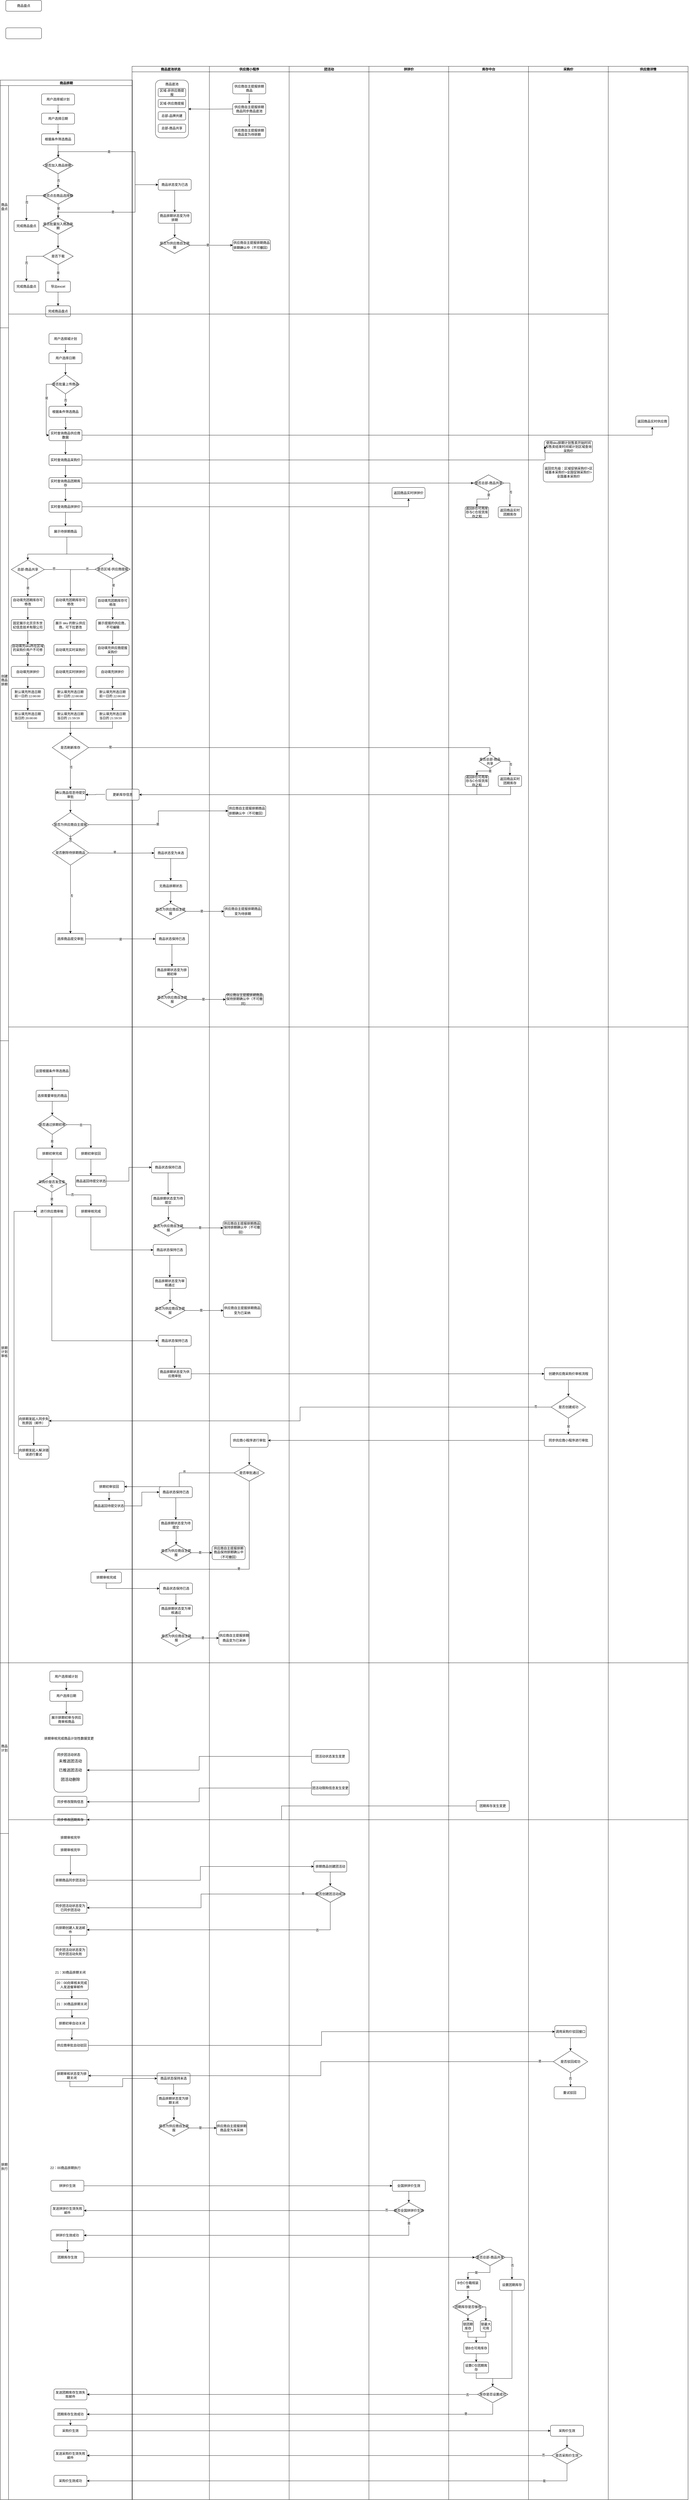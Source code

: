 <mxfile version="15.4.0" type="github">
  <diagram id="dv9ucSk6ubNpaDmdco6W" name="第 1 页">
    <mxGraphModel dx="10330" dy="5770" grid="1" gridSize="10" guides="1" tooltips="1" connect="1" arrows="1" fold="1" page="1" pageScale="1" pageWidth="827" pageHeight="1169" math="0" shadow="0">
      <root>
        <mxCell id="0" />
        <mxCell id="1" parent="0" />
        <mxCell id="j4kyOug0QfXY_9LdXEBC-1" value="商品排期" style="swimlane;startSize=20;" vertex="1" parent="1">
          <mxGeometry x="110" y="440" width="480" height="8790" as="geometry" />
        </mxCell>
        <mxCell id="j4kyOug0QfXY_9LdXEBC-13" value="" style="edgeStyle=orthogonalEdgeStyle;rounded=0;orthogonalLoop=1;jettySize=auto;html=1;" edge="1" parent="j4kyOug0QfXY_9LdXEBC-1" source="j4kyOug0QfXY_9LdXEBC-11" target="j4kyOug0QfXY_9LdXEBC-12">
          <mxGeometry relative="1" as="geometry" />
        </mxCell>
        <mxCell id="j4kyOug0QfXY_9LdXEBC-11" value="用户选择城计划" style="rounded=1;whiteSpace=wrap;html=1;" vertex="1" parent="j4kyOug0QfXY_9LdXEBC-1">
          <mxGeometry x="150" y="50" width="120" height="40" as="geometry" />
        </mxCell>
        <mxCell id="j4kyOug0QfXY_9LdXEBC-15" value="" style="edgeStyle=orthogonalEdgeStyle;rounded=0;orthogonalLoop=1;jettySize=auto;html=1;" edge="1" parent="j4kyOug0QfXY_9LdXEBC-1" source="j4kyOug0QfXY_9LdXEBC-12" target="j4kyOug0QfXY_9LdXEBC-14">
          <mxGeometry relative="1" as="geometry" />
        </mxCell>
        <mxCell id="j4kyOug0QfXY_9LdXEBC-12" value="用户选择日期" style="rounded=1;whiteSpace=wrap;html=1;" vertex="1" parent="j4kyOug0QfXY_9LdXEBC-1">
          <mxGeometry x="150" y="120" width="120" height="40" as="geometry" />
        </mxCell>
        <mxCell id="j4kyOug0QfXY_9LdXEBC-17" value="" style="edgeStyle=orthogonalEdgeStyle;rounded=0;orthogonalLoop=1;jettySize=auto;html=1;" edge="1" parent="j4kyOug0QfXY_9LdXEBC-1" source="j4kyOug0QfXY_9LdXEBC-14">
          <mxGeometry relative="1" as="geometry">
            <mxPoint x="210.5" y="280" as="targetPoint" />
          </mxGeometry>
        </mxCell>
        <mxCell id="j4kyOug0QfXY_9LdXEBC-14" value="根据条件筛选商品" style="rounded=1;whiteSpace=wrap;html=1;" vertex="1" parent="j4kyOug0QfXY_9LdXEBC-1">
          <mxGeometry x="150" y="195" width="120" height="40" as="geometry" />
        </mxCell>
        <mxCell id="j4kyOug0QfXY_9LdXEBC-24" value="否" style="edgeStyle=orthogonalEdgeStyle;rounded=0;orthogonalLoop=1;jettySize=auto;html=1;entryX=0.5;entryY=0;entryDx=0;entryDy=0;" edge="1" parent="j4kyOug0QfXY_9LdXEBC-1" source="j4kyOug0QfXY_9LdXEBC-20">
          <mxGeometry relative="1" as="geometry">
            <mxPoint x="210" y="390" as="targetPoint" />
          </mxGeometry>
        </mxCell>
        <mxCell id="j4kyOug0QfXY_9LdXEBC-20" value="是否加入商品排期" style="rhombus;whiteSpace=wrap;html=1;" vertex="1" parent="j4kyOug0QfXY_9LdXEBC-1">
          <mxGeometry x="155" y="280" width="110" height="60" as="geometry" />
        </mxCell>
        <mxCell id="j4kyOug0QfXY_9LdXEBC-27" value="是" style="edgeStyle=orthogonalEdgeStyle;rounded=0;orthogonalLoop=1;jettySize=auto;html=1;entryX=0.5;entryY=0;entryDx=0;entryDy=0;" edge="1" parent="j4kyOug0QfXY_9LdXEBC-1" target="j4kyOug0QfXY_9LdXEBC-26">
          <mxGeometry relative="1" as="geometry">
            <mxPoint x="210" y="430" as="sourcePoint" />
          </mxGeometry>
        </mxCell>
        <mxCell id="j4kyOug0QfXY_9LdXEBC-32" value="" style="edgeStyle=orthogonalEdgeStyle;rounded=0;orthogonalLoop=1;jettySize=auto;html=1;" edge="1" parent="j4kyOug0QfXY_9LdXEBC-1" source="j4kyOug0QfXY_9LdXEBC-26" target="j4kyOug0QfXY_9LdXEBC-31">
          <mxGeometry relative="1" as="geometry" />
        </mxCell>
        <mxCell id="j4kyOug0QfXY_9LdXEBC-26" value="是否批量加入商品排期" style="rhombus;whiteSpace=wrap;html=1;" vertex="1" parent="j4kyOug0QfXY_9LdXEBC-1">
          <mxGeometry x="155" y="500" width="110" height="60" as="geometry" />
        </mxCell>
        <mxCell id="j4kyOug0QfXY_9LdXEBC-38" style="edgeStyle=orthogonalEdgeStyle;rounded=0;orthogonalLoop=1;jettySize=auto;html=1;exitX=0;exitY=0.5;exitDx=0;exitDy=0;entryX=0.5;entryY=0;entryDx=0;entryDy=0;" edge="1" parent="j4kyOug0QfXY_9LdXEBC-1" source="j4kyOug0QfXY_9LdXEBC-31" target="j4kyOug0QfXY_9LdXEBC-37">
          <mxGeometry relative="1" as="geometry" />
        </mxCell>
        <mxCell id="j4kyOug0QfXY_9LdXEBC-39" value="否" style="edgeLabel;html=1;align=center;verticalAlign=middle;resizable=0;points=[];" vertex="1" connectable="0" parent="j4kyOug0QfXY_9LdXEBC-38">
          <mxGeometry x="0.111" relative="1" as="geometry">
            <mxPoint as="offset" />
          </mxGeometry>
        </mxCell>
        <mxCell id="j4kyOug0QfXY_9LdXEBC-43" value="是" style="edgeStyle=orthogonalEdgeStyle;rounded=0;orthogonalLoop=1;jettySize=auto;html=1;" edge="1" parent="j4kyOug0QfXY_9LdXEBC-1" source="j4kyOug0QfXY_9LdXEBC-31" target="j4kyOug0QfXY_9LdXEBC-42">
          <mxGeometry relative="1" as="geometry" />
        </mxCell>
        <mxCell id="j4kyOug0QfXY_9LdXEBC-31" value="是否下载" style="rhombus;whiteSpace=wrap;html=1;" vertex="1" parent="j4kyOug0QfXY_9LdXEBC-1">
          <mxGeometry x="155" y="610" width="110" height="60" as="geometry" />
        </mxCell>
        <mxCell id="j4kyOug0QfXY_9LdXEBC-35" style="edgeStyle=orthogonalEdgeStyle;rounded=0;orthogonalLoop=1;jettySize=auto;html=1;entryX=0.5;entryY=0;entryDx=0;entryDy=0;" edge="1" parent="j4kyOug0QfXY_9LdXEBC-1" source="j4kyOug0QfXY_9LdXEBC-33" target="j4kyOug0QfXY_9LdXEBC-34">
          <mxGeometry relative="1" as="geometry" />
        </mxCell>
        <mxCell id="j4kyOug0QfXY_9LdXEBC-36" value="否" style="edgeLabel;html=1;align=center;verticalAlign=middle;resizable=0;points=[];" vertex="1" connectable="0" parent="j4kyOug0QfXY_9LdXEBC-35">
          <mxGeometry x="0.12" y="1" relative="1" as="geometry">
            <mxPoint as="offset" />
          </mxGeometry>
        </mxCell>
        <mxCell id="j4kyOug0QfXY_9LdXEBC-33" value="是否点击商品选择框" style="rhombus;whiteSpace=wrap;html=1;" vertex="1" parent="j4kyOug0QfXY_9LdXEBC-1">
          <mxGeometry x="155" y="390" width="110" height="60" as="geometry" />
        </mxCell>
        <mxCell id="j4kyOug0QfXY_9LdXEBC-34" value="完成商品盘点" style="rounded=1;whiteSpace=wrap;html=1;" vertex="1" parent="j4kyOug0QfXY_9LdXEBC-1">
          <mxGeometry x="50" y="510" width="90" height="40" as="geometry" />
        </mxCell>
        <mxCell id="j4kyOug0QfXY_9LdXEBC-37" value="完成商品盘点" style="rounded=1;whiteSpace=wrap;html=1;" vertex="1" parent="j4kyOug0QfXY_9LdXEBC-1">
          <mxGeometry x="50" y="730" width="90" height="40" as="geometry" />
        </mxCell>
        <mxCell id="j4kyOug0QfXY_9LdXEBC-45" value="" style="edgeStyle=orthogonalEdgeStyle;rounded=0;orthogonalLoop=1;jettySize=auto;html=1;" edge="1" parent="j4kyOug0QfXY_9LdXEBC-1" source="j4kyOug0QfXY_9LdXEBC-42" target="j4kyOug0QfXY_9LdXEBC-44">
          <mxGeometry relative="1" as="geometry" />
        </mxCell>
        <mxCell id="j4kyOug0QfXY_9LdXEBC-42" value="导出excel" style="rounded=1;whiteSpace=wrap;html=1;" vertex="1" parent="j4kyOug0QfXY_9LdXEBC-1">
          <mxGeometry x="165" y="730" width="90" height="40" as="geometry" />
        </mxCell>
        <mxCell id="j4kyOug0QfXY_9LdXEBC-44" value="完成商品盘点" style="rounded=1;whiteSpace=wrap;html=1;" vertex="1" parent="j4kyOug0QfXY_9LdXEBC-1">
          <mxGeometry x="165" y="820" width="90" height="40" as="geometry" />
        </mxCell>
        <mxCell id="j4kyOug0QfXY_9LdXEBC-92" value="用户选择城计划" style="rounded=1;whiteSpace=wrap;html=1;" vertex="1" parent="j4kyOug0QfXY_9LdXEBC-1">
          <mxGeometry x="177" y="920" width="120" height="40" as="geometry" />
        </mxCell>
        <mxCell id="j4kyOug0QfXY_9LdXEBC-254" style="edgeStyle=orthogonalEdgeStyle;rounded=0;orthogonalLoop=1;jettySize=auto;html=1;entryX=0.5;entryY=0;entryDx=0;entryDy=0;endArrow=classic;endFill=1;" edge="1" parent="j4kyOug0QfXY_9LdXEBC-1" source="j4kyOug0QfXY_9LdXEBC-94" target="j4kyOug0QfXY_9LdXEBC-251">
          <mxGeometry relative="1" as="geometry" />
        </mxCell>
        <mxCell id="j4kyOug0QfXY_9LdXEBC-94" value="用户选择日期" style="rounded=1;whiteSpace=wrap;html=1;" vertex="1" parent="j4kyOug0QfXY_9LdXEBC-1">
          <mxGeometry x="177" y="990" width="120" height="40" as="geometry" />
        </mxCell>
        <mxCell id="j4kyOug0QfXY_9LdXEBC-91" value="" style="edgeStyle=orthogonalEdgeStyle;rounded=0;orthogonalLoop=1;jettySize=auto;html=1;" edge="1" parent="j4kyOug0QfXY_9LdXEBC-1" source="j4kyOug0QfXY_9LdXEBC-92" target="j4kyOug0QfXY_9LdXEBC-94">
          <mxGeometry relative="1" as="geometry" />
        </mxCell>
        <mxCell id="j4kyOug0QfXY_9LdXEBC-95" value="" style="edgeStyle=orthogonalEdgeStyle;rounded=0;orthogonalLoop=1;jettySize=auto;html=1;" edge="1" parent="j4kyOug0QfXY_9LdXEBC-1" source="j4kyOug0QfXY_9LdXEBC-96">
          <mxGeometry relative="1" as="geometry">
            <mxPoint x="237.5" y="1270" as="targetPoint" />
          </mxGeometry>
        </mxCell>
        <mxCell id="j4kyOug0QfXY_9LdXEBC-96" value="根据条件筛选商品" style="rounded=1;whiteSpace=wrap;html=1;" vertex="1" parent="j4kyOug0QfXY_9LdXEBC-1">
          <mxGeometry x="177" y="1185" width="120" height="40" as="geometry" />
        </mxCell>
        <mxCell id="j4kyOug0QfXY_9LdXEBC-102" style="edgeStyle=orthogonalEdgeStyle;rounded=0;orthogonalLoop=1;jettySize=auto;html=1;entryX=0.5;entryY=0;entryDx=0;entryDy=0;endArrow=classic;endFill=1;" edge="1" parent="j4kyOug0QfXY_9LdXEBC-1" source="j4kyOug0QfXY_9LdXEBC-100" target="j4kyOug0QfXY_9LdXEBC-101">
          <mxGeometry relative="1" as="geometry" />
        </mxCell>
        <mxCell id="j4kyOug0QfXY_9LdXEBC-100" value="实时查询商品供应商数据" style="rounded=1;whiteSpace=wrap;html=1;" vertex="1" parent="j4kyOug0QfXY_9LdXEBC-1">
          <mxGeometry x="177" y="1270" width="120" height="40" as="geometry" />
        </mxCell>
        <mxCell id="j4kyOug0QfXY_9LdXEBC-114" style="edgeStyle=orthogonalEdgeStyle;rounded=0;orthogonalLoop=1;jettySize=auto;html=1;entryX=0.5;entryY=0;entryDx=0;entryDy=0;endArrow=classic;endFill=1;" edge="1" parent="j4kyOug0QfXY_9LdXEBC-1" source="j4kyOug0QfXY_9LdXEBC-101" target="j4kyOug0QfXY_9LdXEBC-107">
          <mxGeometry relative="1" as="geometry" />
        </mxCell>
        <mxCell id="j4kyOug0QfXY_9LdXEBC-101" value="实时查询商品采购价" style="rounded=1;whiteSpace=wrap;html=1;" vertex="1" parent="j4kyOug0QfXY_9LdXEBC-1">
          <mxGeometry x="177" y="1360" width="120" height="40" as="geometry" />
        </mxCell>
        <mxCell id="j4kyOug0QfXY_9LdXEBC-210" style="edgeStyle=orthogonalEdgeStyle;rounded=0;orthogonalLoop=1;jettySize=auto;html=1;endArrow=classic;endFill=1;" edge="1" parent="j4kyOug0QfXY_9LdXEBC-1" source="j4kyOug0QfXY_9LdXEBC-103" target="j4kyOug0QfXY_9LdXEBC-209">
          <mxGeometry relative="1" as="geometry" />
        </mxCell>
        <mxCell id="j4kyOug0QfXY_9LdXEBC-103" value="&lt;span&gt;实时查询商品拼拼价&lt;/span&gt;" style="rounded=1;whiteSpace=wrap;html=1;" vertex="1" parent="j4kyOug0QfXY_9LdXEBC-1">
          <mxGeometry x="177" y="1530" width="120" height="40" as="geometry" />
        </mxCell>
        <mxCell id="j4kyOug0QfXY_9LdXEBC-115" style="edgeStyle=orthogonalEdgeStyle;rounded=0;orthogonalLoop=1;jettySize=auto;html=1;entryX=0.5;entryY=0;entryDx=0;entryDy=0;endArrow=classic;endFill=1;" edge="1" parent="j4kyOug0QfXY_9LdXEBC-1" source="j4kyOug0QfXY_9LdXEBC-107" target="j4kyOug0QfXY_9LdXEBC-103">
          <mxGeometry relative="1" as="geometry" />
        </mxCell>
        <mxCell id="j4kyOug0QfXY_9LdXEBC-107" value="实时查询商品团期库存" style="rounded=1;whiteSpace=wrap;html=1;" vertex="1" parent="j4kyOug0QfXY_9LdXEBC-1">
          <mxGeometry x="177" y="1444" width="120" height="40" as="geometry" />
        </mxCell>
        <mxCell id="j4kyOug0QfXY_9LdXEBC-77" value="创建商品排期" style="rounded=0;whiteSpace=wrap;html=1;" vertex="1" parent="j4kyOug0QfXY_9LdXEBC-1">
          <mxGeometry y="870" width="30" height="2620" as="geometry" />
        </mxCell>
        <mxCell id="j4kyOug0QfXY_9LdXEBC-6" value="商品盘点" style="rounded=0;whiteSpace=wrap;html=1;" vertex="1" parent="j4kyOug0QfXY_9LdXEBC-1">
          <mxGeometry y="20" width="30" height="880" as="geometry" />
        </mxCell>
        <mxCell id="j4kyOug0QfXY_9LdXEBC-189" style="edgeStyle=orthogonalEdgeStyle;rounded=0;orthogonalLoop=1;jettySize=auto;html=1;entryX=0.5;entryY=0;entryDx=0;entryDy=0;endArrow=classic;endFill=1;" edge="1" parent="j4kyOug0QfXY_9LdXEBC-1">
          <mxGeometry relative="1" as="geometry">
            <mxPoint x="242" y="1702" as="sourcePoint" />
            <mxPoint x="408.5" y="1744" as="targetPoint" />
            <Array as="points">
              <mxPoint x="242" y="1722" />
              <mxPoint x="409" y="1722" />
            </Array>
          </mxGeometry>
        </mxCell>
        <mxCell id="j4kyOug0QfXY_9LdXEBC-190" style="edgeStyle=orthogonalEdgeStyle;rounded=0;orthogonalLoop=1;jettySize=auto;html=1;entryX=0.5;entryY=0;entryDx=0;entryDy=0;endArrow=classic;endFill=1;exitX=0.5;exitY=1;exitDx=0;exitDy=0;" edge="1" parent="j4kyOug0QfXY_9LdXEBC-1" source="j4kyOug0QfXY_9LdXEBC-209">
          <mxGeometry relative="1" as="geometry">
            <mxPoint x="237" y="1660" as="sourcePoint" />
            <mxPoint x="100" y="1743" as="targetPoint" />
            <Array as="points">
              <mxPoint x="242" y="1660" />
              <mxPoint x="242" y="1722" />
              <mxPoint x="100" y="1722" />
            </Array>
          </mxGeometry>
        </mxCell>
        <mxCell id="j4kyOug0QfXY_9LdXEBC-194" value="总部-商品共享" style="rhombus;whiteSpace=wrap;html=1;" vertex="1" parent="j4kyOug0QfXY_9LdXEBC-1">
          <mxGeometry x="40" y="1743" width="120" height="70" as="geometry" />
        </mxCell>
        <mxCell id="j4kyOug0QfXY_9LdXEBC-199" value="是否区域-供应商提报" style="rhombus;whiteSpace=wrap;html=1;" vertex="1" parent="j4kyOug0QfXY_9LdXEBC-1">
          <mxGeometry x="345" y="1742" width="127" height="70" as="geometry" />
        </mxCell>
        <mxCell id="j4kyOug0QfXY_9LdXEBC-211" style="edgeStyle=orthogonalEdgeStyle;rounded=0;orthogonalLoop=1;jettySize=auto;html=1;entryX=0.5;entryY=0;entryDx=0;entryDy=0;endArrow=classic;endFill=1;" edge="1" parent="j4kyOug0QfXY_9LdXEBC-1" source="j4kyOug0QfXY_9LdXEBC-200" target="j4kyOug0QfXY_9LdXEBC-201">
          <mxGeometry relative="1" as="geometry" />
        </mxCell>
        <mxCell id="j4kyOug0QfXY_9LdXEBC-200" value="自动填充团期库存可修改" style="rounded=1;whiteSpace=wrap;html=1;" vertex="1" parent="j4kyOug0QfXY_9LdXEBC-1">
          <mxGeometry x="40" y="1876" width="120" height="40" as="geometry" />
        </mxCell>
        <mxCell id="j4kyOug0QfXY_9LdXEBC-191" value="是" style="edgeStyle=orthogonalEdgeStyle;rounded=0;orthogonalLoop=1;jettySize=auto;html=1;entryX=0.5;entryY=0;entryDx=0;entryDy=0;endArrow=classic;endFill=1;" edge="1" parent="j4kyOug0QfXY_9LdXEBC-1" source="j4kyOug0QfXY_9LdXEBC-194" target="j4kyOug0QfXY_9LdXEBC-200">
          <mxGeometry relative="1" as="geometry" />
        </mxCell>
        <mxCell id="j4kyOug0QfXY_9LdXEBC-212" style="edgeStyle=orthogonalEdgeStyle;rounded=0;orthogonalLoop=1;jettySize=auto;html=1;entryX=0.5;entryY=0;entryDx=0;entryDy=0;endArrow=classic;endFill=1;" edge="1" parent="j4kyOug0QfXY_9LdXEBC-1" source="j4kyOug0QfXY_9LdXEBC-201" target="j4kyOug0QfXY_9LdXEBC-202">
          <mxGeometry relative="1" as="geometry" />
        </mxCell>
        <mxCell id="j4kyOug0QfXY_9LdXEBC-201" value="固定展示北京京东世纪信息技术有限公司" style="rounded=1;whiteSpace=wrap;html=1;" vertex="1" parent="j4kyOug0QfXY_9LdXEBC-1">
          <mxGeometry x="40" y="1960" width="120" height="40" as="geometry" />
        </mxCell>
        <mxCell id="j4kyOug0QfXY_9LdXEBC-218" value="" style="edgeStyle=orthogonalEdgeStyle;rounded=0;orthogonalLoop=1;jettySize=auto;html=1;endArrow=classic;endFill=1;" edge="1" parent="j4kyOug0QfXY_9LdXEBC-1" source="j4kyOug0QfXY_9LdXEBC-202" target="j4kyOug0QfXY_9LdXEBC-217">
          <mxGeometry relative="1" as="geometry" />
        </mxCell>
        <mxCell id="j4kyOug0QfXY_9LdXEBC-202" value="自动填充sku所在区域的采购价用户不可修改" style="rounded=1;whiteSpace=wrap;html=1;" vertex="1" parent="j4kyOug0QfXY_9LdXEBC-1">
          <mxGeometry x="40" y="2050" width="120" height="40" as="geometry" />
        </mxCell>
        <mxCell id="j4kyOug0QfXY_9LdXEBC-215" style="edgeStyle=orthogonalEdgeStyle;rounded=0;orthogonalLoop=1;jettySize=auto;html=1;entryX=0.5;entryY=0;entryDx=0;entryDy=0;endArrow=classic;endFill=1;" edge="1" parent="j4kyOug0QfXY_9LdXEBC-1" source="j4kyOug0QfXY_9LdXEBC-203" target="j4kyOug0QfXY_9LdXEBC-204">
          <mxGeometry relative="1" as="geometry" />
        </mxCell>
        <mxCell id="j4kyOug0QfXY_9LdXEBC-203" value="自动填充团期库存可修改" style="rounded=1;whiteSpace=wrap;html=1;" vertex="1" parent="j4kyOug0QfXY_9LdXEBC-1">
          <mxGeometry x="348" y="1878" width="120" height="40" as="geometry" />
        </mxCell>
        <mxCell id="j4kyOug0QfXY_9LdXEBC-197" style="edgeStyle=orthogonalEdgeStyle;rounded=0;orthogonalLoop=1;jettySize=auto;html=1;entryX=0.5;entryY=0;entryDx=0;entryDy=0;endArrow=classic;endFill=1;" edge="1" parent="j4kyOug0QfXY_9LdXEBC-1" target="j4kyOug0QfXY_9LdXEBC-203">
          <mxGeometry relative="1" as="geometry">
            <mxPoint x="408.5" y="1813" as="sourcePoint" />
          </mxGeometry>
        </mxCell>
        <mxCell id="j4kyOug0QfXY_9LdXEBC-198" value="是" style="edgeLabel;html=1;align=center;verticalAlign=middle;resizable=0;points=[];" vertex="1" connectable="0" parent="j4kyOug0QfXY_9LdXEBC-197">
          <mxGeometry x="-0.328" y="2" relative="1" as="geometry">
            <mxPoint as="offset" />
          </mxGeometry>
        </mxCell>
        <mxCell id="j4kyOug0QfXY_9LdXEBC-216" style="edgeStyle=orthogonalEdgeStyle;rounded=0;orthogonalLoop=1;jettySize=auto;html=1;entryX=0.5;entryY=0;entryDx=0;entryDy=0;endArrow=classic;endFill=1;" edge="1" parent="j4kyOug0QfXY_9LdXEBC-1" source="j4kyOug0QfXY_9LdXEBC-204" target="j4kyOug0QfXY_9LdXEBC-205">
          <mxGeometry relative="1" as="geometry" />
        </mxCell>
        <mxCell id="j4kyOug0QfXY_9LdXEBC-204" value="&lt;br&gt;&lt;span style=&quot;background-color: rgb(255 , 255 , 255)&quot;&gt;展示提报的供应商，&lt;/span&gt;&lt;span style=&quot;background-color: rgb(255 , 255 , 255)&quot;&gt;不可编辑&lt;/span&gt;&lt;span style=&quot;background-color: rgb(255 , 255 , 255)&quot;&gt;&lt;br&gt;&lt;/span&gt;&lt;div class=&quot;page&quot; title=&quot;Page 9&quot;&gt;&lt;br&gt;		&lt;/div&gt;" style="rounded=1;whiteSpace=wrap;html=1;" vertex="1" parent="j4kyOug0QfXY_9LdXEBC-1">
          <mxGeometry x="348.5" y="1960" width="120" height="40" as="geometry" />
        </mxCell>
        <mxCell id="j4kyOug0QfXY_9LdXEBC-227" style="edgeStyle=orthogonalEdgeStyle;rounded=0;orthogonalLoop=1;jettySize=auto;html=1;entryX=0.5;entryY=0;entryDx=0;entryDy=0;endArrow=classic;endFill=1;" edge="1" parent="j4kyOug0QfXY_9LdXEBC-1" source="j4kyOug0QfXY_9LdXEBC-205" target="j4kyOug0QfXY_9LdXEBC-224">
          <mxGeometry relative="1" as="geometry" />
        </mxCell>
        <mxCell id="j4kyOug0QfXY_9LdXEBC-205" value="自动填充供应商提报采购价" style="rounded=1;whiteSpace=wrap;html=1;" vertex="1" parent="j4kyOug0QfXY_9LdXEBC-1">
          <mxGeometry x="348" y="2050" width="120" height="40" as="geometry" />
        </mxCell>
        <mxCell id="j4kyOug0QfXY_9LdXEBC-213" style="edgeStyle=orthogonalEdgeStyle;rounded=0;orthogonalLoop=1;jettySize=auto;html=1;entryX=0.5;entryY=0;entryDx=0;entryDy=0;endArrow=classic;endFill=1;" edge="1" parent="j4kyOug0QfXY_9LdXEBC-1" source="j4kyOug0QfXY_9LdXEBC-206" target="j4kyOug0QfXY_9LdXEBC-207">
          <mxGeometry relative="1" as="geometry" />
        </mxCell>
        <mxCell id="j4kyOug0QfXY_9LdXEBC-206" value="自动填充团期库存可修改" style="rounded=1;whiteSpace=wrap;html=1;" vertex="1" parent="j4kyOug0QfXY_9LdXEBC-1">
          <mxGeometry x="195" y="1876" width="120" height="40" as="geometry" />
        </mxCell>
        <mxCell id="j4kyOug0QfXY_9LdXEBC-192" style="edgeStyle=orthogonalEdgeStyle;rounded=0;orthogonalLoop=1;jettySize=auto;html=1;entryX=0.5;entryY=0;entryDx=0;entryDy=0;endArrow=classic;endFill=1;" edge="1" parent="j4kyOug0QfXY_9LdXEBC-1" source="j4kyOug0QfXY_9LdXEBC-194" target="j4kyOug0QfXY_9LdXEBC-206">
          <mxGeometry relative="1" as="geometry" />
        </mxCell>
        <mxCell id="j4kyOug0QfXY_9LdXEBC-193" value="否" style="edgeLabel;html=1;align=center;verticalAlign=middle;resizable=0;points=[];" vertex="1" connectable="0" parent="j4kyOug0QfXY_9LdXEBC-192">
          <mxGeometry x="-0.637" y="3" relative="1" as="geometry">
            <mxPoint as="offset" />
          </mxGeometry>
        </mxCell>
        <mxCell id="j4kyOug0QfXY_9LdXEBC-195" style="edgeStyle=orthogonalEdgeStyle;rounded=0;orthogonalLoop=1;jettySize=auto;html=1;entryX=0.5;entryY=0;entryDx=0;entryDy=0;endArrow=classic;endFill=1;" edge="1" parent="j4kyOug0QfXY_9LdXEBC-1" target="j4kyOug0QfXY_9LdXEBC-206">
          <mxGeometry relative="1" as="geometry">
            <mxPoint x="345" y="1778" as="sourcePoint" />
          </mxGeometry>
        </mxCell>
        <mxCell id="j4kyOug0QfXY_9LdXEBC-196" value="否" style="edgeLabel;html=1;align=center;verticalAlign=middle;resizable=0;points=[];" vertex="1" connectable="0" parent="j4kyOug0QfXY_9LdXEBC-195">
          <mxGeometry x="-0.692" y="-2" relative="1" as="geometry">
            <mxPoint as="offset" />
          </mxGeometry>
        </mxCell>
        <mxCell id="j4kyOug0QfXY_9LdXEBC-214" style="edgeStyle=orthogonalEdgeStyle;rounded=0;orthogonalLoop=1;jettySize=auto;html=1;entryX=0.5;entryY=0;entryDx=0;entryDy=0;endArrow=classic;endFill=1;" edge="1" parent="j4kyOug0QfXY_9LdXEBC-1" source="j4kyOug0QfXY_9LdXEBC-207" target="j4kyOug0QfXY_9LdXEBC-208">
          <mxGeometry relative="1" as="geometry" />
        </mxCell>
        <mxCell id="j4kyOug0QfXY_9LdXEBC-207" value="&lt;span style=&quot;background-color: rgb(255 , 255 , 255)&quot;&gt;展示 &lt;/span&gt;&lt;span style=&quot;background-color: rgb(255 , 255 , 255)&quot;&gt;s&lt;/span&gt;&lt;span style=&quot;background-color: rgb(255 , 255 , 255)&quot;&gt;k&lt;/span&gt;&lt;span style=&quot;background-color: rgb(255 , 255 , 255)&quot;&gt;u &lt;/span&gt;&lt;span style=&quot;background-color: rgb(255 , 255 , 255)&quot;&gt;的&lt;/span&gt;&lt;span style=&quot;background-color: rgb(255 , 255 , 255)&quot;&gt;默认&lt;/span&gt;&lt;span style=&quot;background-color: rgb(255 , 255 , 255)&quot;&gt;供&lt;/span&gt;&lt;span style=&quot;background-color: rgb(255 , 255 , 255)&quot;&gt;应商，&lt;/span&gt;&lt;span style=&quot;background-color: rgb(255 , 255 , 255)&quot;&gt;可&lt;/span&gt;&lt;span style=&quot;background-color: rgb(255 , 255 , 255)&quot;&gt;下&lt;/span&gt;&lt;span style=&quot;background-color: rgb(255 , 255 , 255)&quot;&gt;拉&lt;/span&gt;&lt;span style=&quot;background-color: rgb(255 , 255 , 255)&quot;&gt;更&lt;/span&gt;&lt;span style=&quot;background-color: rgb(255 , 255 , 255)&quot;&gt;改&lt;/span&gt;&lt;span style=&quot;background-color: rgb(255 , 255 , 255)&quot;&gt;&lt;br&gt;&lt;/span&gt;" style="rounded=1;whiteSpace=wrap;html=1;" vertex="1" parent="j4kyOug0QfXY_9LdXEBC-1">
          <mxGeometry x="195" y="1960" width="120" height="40" as="geometry" />
        </mxCell>
        <mxCell id="j4kyOug0QfXY_9LdXEBC-208" value="自动填充实时采购价" style="rounded=1;whiteSpace=wrap;html=1;" vertex="1" parent="j4kyOug0QfXY_9LdXEBC-1">
          <mxGeometry x="195" y="2050" width="120" height="40" as="geometry" />
        </mxCell>
        <mxCell id="j4kyOug0QfXY_9LdXEBC-209" value="展示待排期商品" style="rounded=1;whiteSpace=wrap;html=1;" vertex="1" parent="j4kyOug0QfXY_9LdXEBC-1">
          <mxGeometry x="177" y="1620" width="120" height="40" as="geometry" />
        </mxCell>
        <mxCell id="j4kyOug0QfXY_9LdXEBC-220" style="edgeStyle=orthogonalEdgeStyle;rounded=0;orthogonalLoop=1;jettySize=auto;html=1;entryX=0.5;entryY=0;entryDx=0;entryDy=0;endArrow=classic;endFill=1;" edge="1" parent="j4kyOug0QfXY_9LdXEBC-1" source="j4kyOug0QfXY_9LdXEBC-217" target="j4kyOug0QfXY_9LdXEBC-219">
          <mxGeometry relative="1" as="geometry" />
        </mxCell>
        <mxCell id="j4kyOug0QfXY_9LdXEBC-217" value="自动填充拼拼价" style="rounded=1;whiteSpace=wrap;html=1;" vertex="1" parent="j4kyOug0QfXY_9LdXEBC-1">
          <mxGeometry x="40" y="2130" width="120" height="40" as="geometry" />
        </mxCell>
        <mxCell id="j4kyOug0QfXY_9LdXEBC-223" value="" style="edgeStyle=orthogonalEdgeStyle;rounded=0;orthogonalLoop=1;jettySize=auto;html=1;endArrow=classic;endFill=1;" edge="1" parent="j4kyOug0QfXY_9LdXEBC-1" source="j4kyOug0QfXY_9LdXEBC-219" target="j4kyOug0QfXY_9LdXEBC-222">
          <mxGeometry relative="1" as="geometry" />
        </mxCell>
        <mxCell id="j4kyOug0QfXY_9LdXEBC-219" value="&lt;br class=&quot;Apple-interchange-newline&quot;&gt;&lt;br style=&quot;text-align: left&quot;&gt;&lt;div class=&quot;layoutArea&quot; style=&quot;text-align: left&quot;&gt;&lt;div class=&quot;column&quot;&gt;&lt;p&gt;&lt;span style=&quot;font-family: &amp;#34;simsun&amp;#34;&quot;&gt;默认&lt;/span&gt;&lt;span style=&quot;font-family: &amp;#34;simsun&amp;#34;&quot;&gt;填充&lt;/span&gt;&lt;span style=&quot;font-family: &amp;#34;simsun&amp;#34;&quot;&gt;所&lt;/span&gt;&lt;span style=&quot;font-family: &amp;#34;simsun&amp;#34;&quot;&gt;选&lt;/span&gt;&lt;span style=&quot;font-family: &amp;#34;simsun&amp;#34;&quot;&gt;日&lt;/span&gt;&lt;span style=&quot;font-family: &amp;#34;simsun&amp;#34;&quot;&gt;期&lt;br&gt;前&lt;/span&gt;&lt;span style=&quot;font-family: &amp;#34;simsun&amp;#34;&quot;&gt;一日&lt;/span&gt;&lt;span style=&quot;font-family: &amp;#34;simsun&amp;#34;&quot;&gt;的 22&lt;/span&gt;&lt;span style=&quot;font-family: &amp;#34;simsun&amp;#34;&quot;&gt;:&lt;/span&gt;&lt;span style=&quot;font-family: &amp;#34;simsun&amp;#34;&quot;&gt;00&lt;/span&gt;&lt;span style=&quot;font-family: &amp;#34;simsun&amp;#34;&quot;&gt;:&lt;/span&gt;&lt;span style=&quot;font-family: &amp;#34;simsun&amp;#34;&quot;&gt;00&lt;br&gt;&lt;/span&gt;&lt;/p&gt;&lt;br&gt;&lt;/div&gt;&lt;br&gt;&lt;/div&gt;" style="rounded=1;whiteSpace=wrap;html=1;" vertex="1" parent="j4kyOug0QfXY_9LdXEBC-1">
          <mxGeometry x="40" y="2210" width="120" height="40" as="geometry" />
        </mxCell>
        <mxCell id="j4kyOug0QfXY_9LdXEBC-241" style="edgeStyle=orthogonalEdgeStyle;rounded=0;orthogonalLoop=1;jettySize=auto;html=1;entryX=0.5;entryY=0;entryDx=0;entryDy=0;endArrow=classic;endFill=1;exitX=0.5;exitY=1;exitDx=0;exitDy=0;" edge="1" parent="j4kyOug0QfXY_9LdXEBC-1" source="j4kyOug0QfXY_9LdXEBC-222" target="j4kyOug0QfXY_9LdXEBC-238">
          <mxGeometry relative="1" as="geometry" />
        </mxCell>
        <mxCell id="j4kyOug0QfXY_9LdXEBC-222" value="&lt;br class=&quot;Apple-interchange-newline&quot;&gt;&lt;br style=&quot;text-align: left&quot;&gt;&lt;div class=&quot;layoutArea&quot; style=&quot;text-align: left&quot;&gt;&lt;div class=&quot;column&quot;&gt;&lt;p&gt;&lt;span style=&quot;font-family: &amp;#34;simsun&amp;#34;&quot;&gt;默认&lt;/span&gt;&lt;span style=&quot;font-family: &amp;#34;simsun&amp;#34;&quot;&gt;填充&lt;/span&gt;&lt;span style=&quot;font-family: &amp;#34;simsun&amp;#34;&quot;&gt;所&lt;/span&gt;&lt;span style=&quot;font-family: &amp;#34;simsun&amp;#34;&quot;&gt;选&lt;/span&gt;&lt;span style=&quot;font-family: &amp;#34;simsun&amp;#34;&quot;&gt;日&lt;/span&gt;&lt;span style=&quot;font-family: &amp;#34;simsun&amp;#34;&quot;&gt;期&lt;br&gt;&lt;/span&gt;&lt;span style=&quot;font-family: &amp;#34;simsun&amp;#34;&quot;&gt;当日&lt;/span&gt;&lt;span style=&quot;font-family: &amp;#34;simsun&amp;#34;&quot;&gt;的 20&lt;/span&gt;&lt;span style=&quot;font-family: &amp;#34;simsun&amp;#34;&quot;&gt;:&lt;/span&gt;&lt;span style=&quot;font-family: &amp;#34;simsun&amp;#34;&quot;&gt;00&lt;/span&gt;&lt;span style=&quot;font-family: &amp;#34;simsun&amp;#34;&quot;&gt;:&lt;/span&gt;&lt;span style=&quot;font-family: &amp;#34;simsun&amp;#34;&quot;&gt;00&lt;br&gt;&lt;/span&gt;&lt;/p&gt;&lt;br&gt;&lt;/div&gt;&lt;br&gt;&lt;/div&gt;" style="rounded=1;whiteSpace=wrap;html=1;" vertex="1" parent="j4kyOug0QfXY_9LdXEBC-1">
          <mxGeometry x="40" y="2290" width="120" height="40" as="geometry" />
        </mxCell>
        <mxCell id="j4kyOug0QfXY_9LdXEBC-228" value="" style="edgeStyle=orthogonalEdgeStyle;rounded=0;orthogonalLoop=1;jettySize=auto;html=1;endArrow=classic;endFill=1;" edge="1" parent="j4kyOug0QfXY_9LdXEBC-1" source="j4kyOug0QfXY_9LdXEBC-224" target="j4kyOug0QfXY_9LdXEBC-225">
          <mxGeometry relative="1" as="geometry" />
        </mxCell>
        <mxCell id="j4kyOug0QfXY_9LdXEBC-224" value="自动填充拼拼价" style="rounded=1;whiteSpace=wrap;html=1;" vertex="1" parent="j4kyOug0QfXY_9LdXEBC-1">
          <mxGeometry x="348" y="2130" width="120" height="40" as="geometry" />
        </mxCell>
        <mxCell id="j4kyOug0QfXY_9LdXEBC-229" value="" style="edgeStyle=orthogonalEdgeStyle;rounded=0;orthogonalLoop=1;jettySize=auto;html=1;endArrow=classic;endFill=1;" edge="1" parent="j4kyOug0QfXY_9LdXEBC-1" source="j4kyOug0QfXY_9LdXEBC-225" target="j4kyOug0QfXY_9LdXEBC-226">
          <mxGeometry relative="1" as="geometry" />
        </mxCell>
        <mxCell id="j4kyOug0QfXY_9LdXEBC-225" value="&lt;br class=&quot;Apple-interchange-newline&quot;&gt;&lt;br style=&quot;text-align: left&quot;&gt;&lt;div class=&quot;layoutArea&quot; style=&quot;text-align: left&quot;&gt;&lt;div class=&quot;column&quot;&gt;&lt;p&gt;&lt;span style=&quot;font-family: &amp;#34;simsun&amp;#34;&quot;&gt;默认&lt;/span&gt;&lt;span style=&quot;font-family: &amp;#34;simsun&amp;#34;&quot;&gt;填充&lt;/span&gt;&lt;span style=&quot;font-family: &amp;#34;simsun&amp;#34;&quot;&gt;所&lt;/span&gt;&lt;span style=&quot;font-family: &amp;#34;simsun&amp;#34;&quot;&gt;选&lt;/span&gt;&lt;span style=&quot;font-family: &amp;#34;simsun&amp;#34;&quot;&gt;日&lt;/span&gt;&lt;span style=&quot;font-family: &amp;#34;simsun&amp;#34;&quot;&gt;期&lt;br&gt;前&lt;/span&gt;&lt;span style=&quot;font-family: &amp;#34;simsun&amp;#34;&quot;&gt;一日&lt;/span&gt;&lt;span style=&quot;font-family: &amp;#34;simsun&amp;#34;&quot;&gt;的 22&lt;/span&gt;&lt;span style=&quot;font-family: &amp;#34;simsun&amp;#34;&quot;&gt;:&lt;/span&gt;&lt;span style=&quot;font-family: &amp;#34;simsun&amp;#34;&quot;&gt;00&lt;/span&gt;&lt;span style=&quot;font-family: &amp;#34;simsun&amp;#34;&quot;&gt;:&lt;/span&gt;&lt;span style=&quot;font-family: &amp;#34;simsun&amp;#34;&quot;&gt;00&lt;br&gt;&lt;/span&gt;&lt;/p&gt;&lt;br&gt;&lt;/div&gt;&lt;br&gt;&lt;/div&gt;" style="rounded=1;whiteSpace=wrap;html=1;" vertex="1" parent="j4kyOug0QfXY_9LdXEBC-1">
          <mxGeometry x="348" y="2210" width="120" height="40" as="geometry" />
        </mxCell>
        <mxCell id="j4kyOug0QfXY_9LdXEBC-244" style="edgeStyle=orthogonalEdgeStyle;rounded=0;orthogonalLoop=1;jettySize=auto;html=1;entryX=0.5;entryY=0;entryDx=0;entryDy=0;endArrow=classic;endFill=1;exitX=0.5;exitY=1;exitDx=0;exitDy=0;" edge="1" parent="j4kyOug0QfXY_9LdXEBC-1" source="j4kyOug0QfXY_9LdXEBC-226" target="j4kyOug0QfXY_9LdXEBC-238">
          <mxGeometry relative="1" as="geometry" />
        </mxCell>
        <mxCell id="j4kyOug0QfXY_9LdXEBC-226" value="&lt;br class=&quot;Apple-interchange-newline&quot;&gt;&lt;br style=&quot;text-align: left&quot;&gt;&lt;div class=&quot;layoutArea&quot; style=&quot;text-align: left&quot;&gt;&lt;div class=&quot;column&quot;&gt;&lt;p&gt;&lt;span style=&quot;font-family: &amp;#34;simsun&amp;#34;&quot;&gt;默认&lt;/span&gt;&lt;span style=&quot;font-family: &amp;#34;simsun&amp;#34;&quot;&gt;填充&lt;/span&gt;&lt;span style=&quot;font-family: &amp;#34;simsun&amp;#34;&quot;&gt;所&lt;/span&gt;&lt;span style=&quot;font-family: &amp;#34;simsun&amp;#34;&quot;&gt;选&lt;/span&gt;&lt;span style=&quot;font-family: &amp;#34;simsun&amp;#34;&quot;&gt;日&lt;/span&gt;&lt;span style=&quot;font-family: &amp;#34;simsun&amp;#34;&quot;&gt;期&lt;br&gt;&lt;/span&gt;&lt;span style=&quot;font-family: &amp;#34;simsun&amp;#34;&quot;&gt;当日&lt;/span&gt;&lt;span style=&quot;font-family: &amp;#34;simsun&amp;#34;&quot;&gt;的 21&lt;/span&gt;&lt;span style=&quot;font-family: &amp;#34;simsun&amp;#34;&quot;&gt;:&lt;/span&gt;&lt;span style=&quot;font-family: &amp;#34;simsun&amp;#34;&quot;&gt;59&lt;/span&gt;&lt;span style=&quot;font-family: &amp;#34;simsun&amp;#34;&quot;&gt;:&lt;/span&gt;&lt;span style=&quot;font-family: &amp;#34;simsun&amp;#34;&quot;&gt;59&lt;br&gt;&lt;/span&gt;&lt;/p&gt;&lt;br&gt;&lt;/div&gt;&lt;br&gt;&lt;/div&gt;" style="rounded=1;whiteSpace=wrap;html=1;" vertex="1" parent="j4kyOug0QfXY_9LdXEBC-1">
          <mxGeometry x="348" y="2290" width="120" height="40" as="geometry" />
        </mxCell>
        <mxCell id="j4kyOug0QfXY_9LdXEBC-231" value="自动填充实时拼拼价" style="rounded=1;whiteSpace=wrap;html=1;" vertex="1" parent="j4kyOug0QfXY_9LdXEBC-1">
          <mxGeometry x="195" y="2130" width="120" height="40" as="geometry" />
        </mxCell>
        <mxCell id="j4kyOug0QfXY_9LdXEBC-233" value="&lt;br class=&quot;Apple-interchange-newline&quot;&gt;&lt;br style=&quot;text-align: left&quot;&gt;&lt;div class=&quot;layoutArea&quot; style=&quot;text-align: left&quot;&gt;&lt;div class=&quot;column&quot;&gt;&lt;p&gt;&lt;span style=&quot;font-family: &amp;#34;simsun&amp;#34;&quot;&gt;默认&lt;/span&gt;&lt;span style=&quot;font-family: &amp;#34;simsun&amp;#34;&quot;&gt;填充&lt;/span&gt;&lt;span style=&quot;font-family: &amp;#34;simsun&amp;#34;&quot;&gt;所&lt;/span&gt;&lt;span style=&quot;font-family: &amp;#34;simsun&amp;#34;&quot;&gt;选&lt;/span&gt;&lt;span style=&quot;font-family: &amp;#34;simsun&amp;#34;&quot;&gt;日&lt;/span&gt;&lt;span style=&quot;font-family: &amp;#34;simsun&amp;#34;&quot;&gt;期&lt;br&gt;前&lt;/span&gt;&lt;span style=&quot;font-family: &amp;#34;simsun&amp;#34;&quot;&gt;一日&lt;/span&gt;&lt;span style=&quot;font-family: &amp;#34;simsun&amp;#34;&quot;&gt;的 22&lt;/span&gt;&lt;span style=&quot;font-family: &amp;#34;simsun&amp;#34;&quot;&gt;:&lt;/span&gt;&lt;span style=&quot;font-family: &amp;#34;simsun&amp;#34;&quot;&gt;00&lt;/span&gt;&lt;span style=&quot;font-family: &amp;#34;simsun&amp;#34;&quot;&gt;:&lt;/span&gt;&lt;span style=&quot;font-family: &amp;#34;simsun&amp;#34;&quot;&gt;00&lt;br&gt;&lt;/span&gt;&lt;/p&gt;&lt;br&gt;&lt;/div&gt;&lt;br&gt;&lt;/div&gt;" style="rounded=1;whiteSpace=wrap;html=1;" vertex="1" parent="j4kyOug0QfXY_9LdXEBC-1">
          <mxGeometry x="195" y="2210" width="120" height="40" as="geometry" />
        </mxCell>
        <mxCell id="j4kyOug0QfXY_9LdXEBC-230" value="" style="edgeStyle=orthogonalEdgeStyle;rounded=0;orthogonalLoop=1;jettySize=auto;html=1;endArrow=classic;endFill=1;" edge="1" parent="j4kyOug0QfXY_9LdXEBC-1" source="j4kyOug0QfXY_9LdXEBC-231" target="j4kyOug0QfXY_9LdXEBC-233">
          <mxGeometry relative="1" as="geometry" />
        </mxCell>
        <mxCell id="j4kyOug0QfXY_9LdXEBC-242" style="edgeStyle=orthogonalEdgeStyle;rounded=0;orthogonalLoop=1;jettySize=auto;html=1;entryX=0.5;entryY=0;entryDx=0;entryDy=0;endArrow=classic;endFill=1;" edge="1" parent="j4kyOug0QfXY_9LdXEBC-1" source="j4kyOug0QfXY_9LdXEBC-234" target="j4kyOug0QfXY_9LdXEBC-238">
          <mxGeometry relative="1" as="geometry" />
        </mxCell>
        <mxCell id="j4kyOug0QfXY_9LdXEBC-234" value="&lt;br class=&quot;Apple-interchange-newline&quot;&gt;&lt;br style=&quot;text-align: left&quot;&gt;&lt;div class=&quot;layoutArea&quot; style=&quot;text-align: left&quot;&gt;&lt;div class=&quot;column&quot;&gt;&lt;p&gt;&lt;span style=&quot;font-family: &amp;#34;simsun&amp;#34;&quot;&gt;默认&lt;/span&gt;&lt;span style=&quot;font-family: &amp;#34;simsun&amp;#34;&quot;&gt;填充&lt;/span&gt;&lt;span style=&quot;font-family: &amp;#34;simsun&amp;#34;&quot;&gt;所&lt;/span&gt;&lt;span style=&quot;font-family: &amp;#34;simsun&amp;#34;&quot;&gt;选&lt;/span&gt;&lt;span style=&quot;font-family: &amp;#34;simsun&amp;#34;&quot;&gt;日&lt;/span&gt;&lt;span style=&quot;font-family: &amp;#34;simsun&amp;#34;&quot;&gt;期&lt;br&gt;&lt;/span&gt;&lt;span style=&quot;font-family: &amp;#34;simsun&amp;#34;&quot;&gt;当日&lt;/span&gt;&lt;span style=&quot;font-family: &amp;#34;simsun&amp;#34;&quot;&gt;的 21&lt;/span&gt;&lt;span style=&quot;font-family: &amp;#34;simsun&amp;#34;&quot;&gt;:&lt;/span&gt;&lt;span style=&quot;font-family: &amp;#34;simsun&amp;#34;&quot;&gt;59&lt;/span&gt;&lt;span style=&quot;font-family: &amp;#34;simsun&amp;#34;&quot;&gt;:&lt;/span&gt;&lt;span style=&quot;font-family: &amp;#34;simsun&amp;#34;&quot;&gt;59&lt;br&gt;&lt;/span&gt;&lt;/p&gt;&lt;br&gt;&lt;/div&gt;&lt;br&gt;&lt;/div&gt;" style="rounded=1;whiteSpace=wrap;html=1;" vertex="1" parent="j4kyOug0QfXY_9LdXEBC-1">
          <mxGeometry x="195" y="2290" width="120" height="40" as="geometry" />
        </mxCell>
        <mxCell id="j4kyOug0QfXY_9LdXEBC-232" value="" style="edgeStyle=orthogonalEdgeStyle;rounded=0;orthogonalLoop=1;jettySize=auto;html=1;endArrow=classic;endFill=1;" edge="1" parent="j4kyOug0QfXY_9LdXEBC-1" source="j4kyOug0QfXY_9LdXEBC-233" target="j4kyOug0QfXY_9LdXEBC-234">
          <mxGeometry relative="1" as="geometry" />
        </mxCell>
        <mxCell id="j4kyOug0QfXY_9LdXEBC-236" style="edgeStyle=orthogonalEdgeStyle;rounded=0;orthogonalLoop=1;jettySize=auto;html=1;entryX=0.5;entryY=0;entryDx=0;entryDy=0;endArrow=classic;endFill=1;exitX=0.5;exitY=1;exitDx=0;exitDy=0;" edge="1" parent="j4kyOug0QfXY_9LdXEBC-1" source="j4kyOug0QfXY_9LdXEBC-208" target="j4kyOug0QfXY_9LdXEBC-231">
          <mxGeometry relative="1" as="geometry">
            <mxPoint x="398" y="2100" as="sourcePoint" />
            <mxPoint x="398" y="2140" as="targetPoint" />
          </mxGeometry>
        </mxCell>
        <mxCell id="j4kyOug0QfXY_9LdXEBC-262" style="edgeStyle=orthogonalEdgeStyle;rounded=0;orthogonalLoop=1;jettySize=auto;html=1;entryX=0.5;entryY=0;entryDx=0;entryDy=0;endArrow=classic;endFill=1;" edge="1" parent="j4kyOug0QfXY_9LdXEBC-1" source="j4kyOug0QfXY_9LdXEBC-237">
          <mxGeometry relative="1" as="geometry">
            <mxPoint x="255" y="2660" as="targetPoint" />
          </mxGeometry>
        </mxCell>
        <mxCell id="j4kyOug0QfXY_9LdXEBC-237" value="确认商品信息待提交审批" style="rounded=1;whiteSpace=wrap;html=1;" vertex="1" parent="j4kyOug0QfXY_9LdXEBC-1">
          <mxGeometry x="200" y="2576" width="110" height="40" as="geometry" />
        </mxCell>
        <mxCell id="j4kyOug0QfXY_9LdXEBC-239" style="edgeStyle=orthogonalEdgeStyle;rounded=0;orthogonalLoop=1;jettySize=auto;html=1;entryX=0.5;entryY=0;entryDx=0;entryDy=0;endArrow=classic;endFill=1;" edge="1" parent="j4kyOug0QfXY_9LdXEBC-1" source="j4kyOug0QfXY_9LdXEBC-238" target="j4kyOug0QfXY_9LdXEBC-237">
          <mxGeometry relative="1" as="geometry" />
        </mxCell>
        <mxCell id="j4kyOug0QfXY_9LdXEBC-240" value="否" style="edgeLabel;html=1;align=center;verticalAlign=middle;resizable=0;points=[];" vertex="1" connectable="0" parent="j4kyOug0QfXY_9LdXEBC-239">
          <mxGeometry x="-0.514" y="2" relative="1" as="geometry">
            <mxPoint as="offset" />
          </mxGeometry>
        </mxCell>
        <mxCell id="j4kyOug0QfXY_9LdXEBC-238" value="是否刷新库存" style="rhombus;whiteSpace=wrap;html=1;" vertex="1" parent="j4kyOug0QfXY_9LdXEBC-1">
          <mxGeometry x="189" y="2380" width="132" height="90" as="geometry" />
        </mxCell>
        <mxCell id="j4kyOug0QfXY_9LdXEBC-249" style="edgeStyle=orthogonalEdgeStyle;rounded=0;orthogonalLoop=1;jettySize=auto;html=1;entryX=1;entryY=0.5;entryDx=0;entryDy=0;endArrow=classic;endFill=1;exitX=-0.033;exitY=0.476;exitDx=0;exitDy=0;exitPerimeter=0;" edge="1" parent="j4kyOug0QfXY_9LdXEBC-1" source="j4kyOug0QfXY_9LdXEBC-247" target="j4kyOug0QfXY_9LdXEBC-237">
          <mxGeometry relative="1" as="geometry" />
        </mxCell>
        <mxCell id="j4kyOug0QfXY_9LdXEBC-247" value="更新库存信息" style="rounded=1;whiteSpace=wrap;html=1;" vertex="1" parent="j4kyOug0QfXY_9LdXEBC-1">
          <mxGeometry x="384.88" y="2576" width="120" height="40" as="geometry" />
        </mxCell>
        <mxCell id="j4kyOug0QfXY_9LdXEBC-253" value="否" style="edgeStyle=orthogonalEdgeStyle;rounded=0;orthogonalLoop=1;jettySize=auto;html=1;entryX=0.5;entryY=0;entryDx=0;entryDy=0;endArrow=classic;endFill=1;" edge="1" parent="j4kyOug0QfXY_9LdXEBC-1" source="j4kyOug0QfXY_9LdXEBC-251" target="j4kyOug0QfXY_9LdXEBC-96">
          <mxGeometry relative="1" as="geometry" />
        </mxCell>
        <mxCell id="j4kyOug0QfXY_9LdXEBC-255" style="edgeStyle=orthogonalEdgeStyle;rounded=0;orthogonalLoop=1;jettySize=auto;html=1;entryX=0;entryY=0.5;entryDx=0;entryDy=0;endArrow=classic;endFill=1;exitX=0;exitY=0.5;exitDx=0;exitDy=0;" edge="1" parent="j4kyOug0QfXY_9LdXEBC-1" source="j4kyOug0QfXY_9LdXEBC-251" target="j4kyOug0QfXY_9LdXEBC-100">
          <mxGeometry relative="1" as="geometry" />
        </mxCell>
        <mxCell id="j4kyOug0QfXY_9LdXEBC-256" value="是" style="edgeLabel;html=1;align=center;verticalAlign=middle;resizable=0;points=[];" vertex="1" connectable="0" parent="j4kyOug0QfXY_9LdXEBC-255">
          <mxGeometry x="-0.349" y="1" relative="1" as="geometry">
            <mxPoint as="offset" />
          </mxGeometry>
        </mxCell>
        <mxCell id="j4kyOug0QfXY_9LdXEBC-251" value="是否批量上传商品" style="rhombus;whiteSpace=wrap;html=1;" vertex="1" parent="j4kyOug0QfXY_9LdXEBC-1">
          <mxGeometry x="187" y="1070" width="100" height="70" as="geometry" />
        </mxCell>
        <mxCell id="j4kyOug0QfXY_9LdXEBC-357" value="是否为供应商自主提报" style="rhombus;whiteSpace=wrap;html=1;" vertex="1" parent="j4kyOug0QfXY_9LdXEBC-1">
          <mxGeometry x="189" y="2660" width="132" height="90" as="geometry" />
        </mxCell>
        <mxCell id="j4kyOug0QfXY_9LdXEBC-369" value="排期计划审核" style="rounded=0;whiteSpace=wrap;html=1;" vertex="1" parent="j4kyOug0QfXY_9LdXEBC-1">
          <mxGeometry y="3490" width="30" height="2260" as="geometry" />
        </mxCell>
        <mxCell id="j4kyOug0QfXY_9LdXEBC-377" style="edgeStyle=orthogonalEdgeStyle;rounded=0;orthogonalLoop=1;jettySize=auto;html=1;endArrow=classic;endFill=1;" edge="1" parent="j4kyOug0QfXY_9LdXEBC-1" source="j4kyOug0QfXY_9LdXEBC-373" target="j4kyOug0QfXY_9LdXEBC-376">
          <mxGeometry relative="1" as="geometry" />
        </mxCell>
        <mxCell id="j4kyOug0QfXY_9LdXEBC-373" value="运营根据条件筛选商品" style="rounded=1;whiteSpace=wrap;html=1;" vertex="1" parent="j4kyOug0QfXY_9LdXEBC-1">
          <mxGeometry x="125.13" y="3580" width="127.5" height="40" as="geometry" />
        </mxCell>
        <mxCell id="j4kyOug0QfXY_9LdXEBC-379" value="" style="edgeStyle=orthogonalEdgeStyle;rounded=0;orthogonalLoop=1;jettySize=auto;html=1;endArrow=classic;endFill=1;" edge="1" parent="j4kyOug0QfXY_9LdXEBC-1" source="j4kyOug0QfXY_9LdXEBC-376" target="j4kyOug0QfXY_9LdXEBC-378">
          <mxGeometry relative="1" as="geometry" />
        </mxCell>
        <mxCell id="j4kyOug0QfXY_9LdXEBC-376" value="选择需要审批的商品" style="rounded=1;whiteSpace=wrap;html=1;" vertex="1" parent="j4kyOug0QfXY_9LdXEBC-1">
          <mxGeometry x="130.13" y="3670" width="117.5" height="40" as="geometry" />
        </mxCell>
        <mxCell id="j4kyOug0QfXY_9LdXEBC-381" value="是" style="edgeStyle=orthogonalEdgeStyle;rounded=0;orthogonalLoop=1;jettySize=auto;html=1;entryX=0.5;entryY=0;entryDx=0;entryDy=0;endArrow=classic;endFill=1;" edge="1" parent="j4kyOug0QfXY_9LdXEBC-1" source="j4kyOug0QfXY_9LdXEBC-378" target="j4kyOug0QfXY_9LdXEBC-380">
          <mxGeometry relative="1" as="geometry" />
        </mxCell>
        <mxCell id="j4kyOug0QfXY_9LdXEBC-383" style="edgeStyle=orthogonalEdgeStyle;rounded=0;orthogonalLoop=1;jettySize=auto;html=1;entryX=0.5;entryY=0;entryDx=0;entryDy=0;endArrow=classic;endFill=1;" edge="1" parent="j4kyOug0QfXY_9LdXEBC-1" source="j4kyOug0QfXY_9LdXEBC-378" target="j4kyOug0QfXY_9LdXEBC-382">
          <mxGeometry relative="1" as="geometry" />
        </mxCell>
        <mxCell id="j4kyOug0QfXY_9LdXEBC-384" value="否" style="edgeLabel;html=1;align=center;verticalAlign=middle;resizable=0;points=[];" vertex="1" connectable="0" parent="j4kyOug0QfXY_9LdXEBC-383">
          <mxGeometry x="-0.416" y="-1" relative="1" as="geometry">
            <mxPoint x="1" as="offset" />
          </mxGeometry>
        </mxCell>
        <mxCell id="j4kyOug0QfXY_9LdXEBC-378" value="是否通过排期初审" style="rhombus;whiteSpace=wrap;html=1;" vertex="1" parent="j4kyOug0QfXY_9LdXEBC-1">
          <mxGeometry x="136.38" y="3760" width="105" height="70" as="geometry" />
        </mxCell>
        <mxCell id="j4kyOug0QfXY_9LdXEBC-386" style="edgeStyle=orthogonalEdgeStyle;rounded=0;orthogonalLoop=1;jettySize=auto;html=1;entryX=0.5;entryY=0;entryDx=0;entryDy=0;endArrow=classic;endFill=1;" edge="1" parent="j4kyOug0QfXY_9LdXEBC-1" source="j4kyOug0QfXY_9LdXEBC-380">
          <mxGeometry relative="1" as="geometry">
            <mxPoint x="188.38" y="3980" as="targetPoint" />
          </mxGeometry>
        </mxCell>
        <mxCell id="j4kyOug0QfXY_9LdXEBC-380" value="&lt;span&gt;排期初审完成&lt;/span&gt;" style="rounded=1;whiteSpace=wrap;html=1;" vertex="1" parent="j4kyOug0QfXY_9LdXEBC-1">
          <mxGeometry x="132.88" y="3880" width="111" height="40" as="geometry" />
        </mxCell>
        <mxCell id="j4kyOug0QfXY_9LdXEBC-388" style="edgeStyle=orthogonalEdgeStyle;rounded=0;orthogonalLoop=1;jettySize=auto;html=1;entryX=0.5;entryY=0;entryDx=0;entryDy=0;endArrow=classic;endFill=1;" edge="1" parent="j4kyOug0QfXY_9LdXEBC-1" source="j4kyOug0QfXY_9LdXEBC-382" target="j4kyOug0QfXY_9LdXEBC-387">
          <mxGeometry relative="1" as="geometry" />
        </mxCell>
        <mxCell id="j4kyOug0QfXY_9LdXEBC-382" value="&lt;span&gt;排期初审驳回&lt;/span&gt;" style="rounded=1;whiteSpace=wrap;html=1;" vertex="1" parent="j4kyOug0QfXY_9LdXEBC-1">
          <mxGeometry x="273.88" y="3880" width="111" height="40" as="geometry" />
        </mxCell>
        <mxCell id="j4kyOug0QfXY_9LdXEBC-387" value="&lt;span&gt;商品返回待提交状态&lt;/span&gt;" style="rounded=1;whiteSpace=wrap;html=1;" vertex="1" parent="j4kyOug0QfXY_9LdXEBC-1">
          <mxGeometry x="273.88" y="3980" width="111" height="40" as="geometry" />
        </mxCell>
        <mxCell id="j4kyOug0QfXY_9LdXEBC-409" value="是" style="edgeStyle=orthogonalEdgeStyle;rounded=0;orthogonalLoop=1;jettySize=auto;html=1;entryX=0.5;entryY=0;entryDx=0;entryDy=0;endArrow=classic;endFill=1;" edge="1" parent="j4kyOug0QfXY_9LdXEBC-1" source="j4kyOug0QfXY_9LdXEBC-406" target="j4kyOug0QfXY_9LdXEBC-407">
          <mxGeometry relative="1" as="geometry" />
        </mxCell>
        <mxCell id="j4kyOug0QfXY_9LdXEBC-410" style="edgeStyle=orthogonalEdgeStyle;rounded=0;orthogonalLoop=1;jettySize=auto;html=1;entryX=0.5;entryY=0;entryDx=0;entryDy=0;endArrow=classic;endFill=1;" edge="1" parent="j4kyOug0QfXY_9LdXEBC-1" source="j4kyOug0QfXY_9LdXEBC-406" target="j4kyOug0QfXY_9LdXEBC-408">
          <mxGeometry relative="1" as="geometry">
            <Array as="points">
              <mxPoint x="240" y="4050" />
              <mxPoint x="329" y="4050" />
            </Array>
          </mxGeometry>
        </mxCell>
        <mxCell id="j4kyOug0QfXY_9LdXEBC-411" value="否" style="edgeLabel;html=1;align=center;verticalAlign=middle;resizable=0;points=[];" vertex="1" connectable="0" parent="j4kyOug0QfXY_9LdXEBC-410">
          <mxGeometry x="-0.276" y="1" relative="1" as="geometry">
            <mxPoint as="offset" />
          </mxGeometry>
        </mxCell>
        <mxCell id="j4kyOug0QfXY_9LdXEBC-406" value="采购价是否发生变化" style="rhombus;whiteSpace=wrap;html=1;" vertex="1" parent="j4kyOug0QfXY_9LdXEBC-1">
          <mxGeometry x="132.88" y="3980" width="109" height="60" as="geometry" />
        </mxCell>
        <mxCell id="j4kyOug0QfXY_9LdXEBC-407" value="&lt;span&gt;进行供应商审核&lt;/span&gt;" style="rounded=1;whiteSpace=wrap;html=1;" vertex="1" parent="j4kyOug0QfXY_9LdXEBC-1">
          <mxGeometry x="131.88" y="4090" width="111" height="40" as="geometry" />
        </mxCell>
        <mxCell id="j4kyOug0QfXY_9LdXEBC-408" value="&lt;span&gt;排期审核完成&lt;/span&gt;" style="rounded=1;whiteSpace=wrap;html=1;" vertex="1" parent="j4kyOug0QfXY_9LdXEBC-1">
          <mxGeometry x="273.88" y="4090" width="111" height="40" as="geometry" />
        </mxCell>
        <mxCell id="j4kyOug0QfXY_9LdXEBC-475" style="edgeStyle=orthogonalEdgeStyle;rounded=0;orthogonalLoop=1;jettySize=auto;html=1;entryX=0.5;entryY=0;entryDx=0;entryDy=0;endArrow=classic;endFill=1;" edge="1" parent="j4kyOug0QfXY_9LdXEBC-1" source="j4kyOug0QfXY_9LdXEBC-457" target="j4kyOug0QfXY_9LdXEBC-474">
          <mxGeometry relative="1" as="geometry" />
        </mxCell>
        <mxCell id="j4kyOug0QfXY_9LdXEBC-457" value="向排期发起人同步失败原因（邮件）" style="rounded=1;whiteSpace=wrap;html=1;" vertex="1" parent="j4kyOug0QfXY_9LdXEBC-1">
          <mxGeometry x="66" y="4851" width="111" height="40" as="geometry" />
        </mxCell>
        <mxCell id="j4kyOug0QfXY_9LdXEBC-461" value="&lt;span&gt;排期初审驳回&lt;/span&gt;" style="rounded=1;whiteSpace=wrap;html=1;" vertex="1" parent="j4kyOug0QfXY_9LdXEBC-1">
          <mxGeometry x="340" y="5090" width="111" height="40" as="geometry" />
        </mxCell>
        <mxCell id="j4kyOug0QfXY_9LdXEBC-462" value="&lt;span&gt;商品返回待提交状态&lt;/span&gt;" style="rounded=1;whiteSpace=wrap;html=1;" vertex="1" parent="j4kyOug0QfXY_9LdXEBC-1">
          <mxGeometry x="340" y="5160" width="111" height="40" as="geometry" />
        </mxCell>
        <mxCell id="j4kyOug0QfXY_9LdXEBC-460" style="edgeStyle=orthogonalEdgeStyle;rounded=0;orthogonalLoop=1;jettySize=auto;html=1;entryX=0.5;entryY=0;entryDx=0;entryDy=0;endArrow=classic;endFill=1;" edge="1" parent="j4kyOug0QfXY_9LdXEBC-1" source="j4kyOug0QfXY_9LdXEBC-461" target="j4kyOug0QfXY_9LdXEBC-462">
          <mxGeometry relative="1" as="geometry" />
        </mxCell>
        <mxCell id="j4kyOug0QfXY_9LdXEBC-476" style="edgeStyle=orthogonalEdgeStyle;rounded=0;orthogonalLoop=1;jettySize=auto;html=1;entryX=0;entryY=0.5;entryDx=0;entryDy=0;endArrow=classic;endFill=1;exitX=0;exitY=0.5;exitDx=0;exitDy=0;" edge="1" parent="j4kyOug0QfXY_9LdXEBC-1" source="j4kyOug0QfXY_9LdXEBC-474" target="j4kyOug0QfXY_9LdXEBC-407">
          <mxGeometry relative="1" as="geometry">
            <Array as="points">
              <mxPoint x="66" y="4990" />
              <mxPoint x="50" y="4990" />
              <mxPoint x="50" y="4110" />
            </Array>
          </mxGeometry>
        </mxCell>
        <mxCell id="j4kyOug0QfXY_9LdXEBC-474" value="&lt;span&gt;向排期发起人解决错误进行重试&lt;/span&gt;" style="rounded=1;whiteSpace=wrap;html=1;" vertex="1" parent="j4kyOug0QfXY_9LdXEBC-1">
          <mxGeometry x="66" y="4960" width="111" height="50" as="geometry" />
        </mxCell>
        <mxCell id="j4kyOug0QfXY_9LdXEBC-477" style="edgeStyle=orthogonalEdgeStyle;rounded=0;orthogonalLoop=1;jettySize=auto;html=1;endArrow=none;endFill=0;exitX=1;exitY=1;exitDx=0;exitDy=0;" edge="1" parent="j4kyOug0QfXY_9LdXEBC-1">
          <mxGeometry relative="1" as="geometry">
            <mxPoint x="30" y="5750" as="sourcePoint" />
            <mxPoint x="2501" y="5750" as="targetPoint" />
            <Array as="points">
              <mxPoint x="660" y="5750" />
              <mxPoint x="660" y="5750" />
            </Array>
          </mxGeometry>
        </mxCell>
        <mxCell id="j4kyOug0QfXY_9LdXEBC-497" value="商品计划" style="rounded=0;whiteSpace=wrap;html=1;" vertex="1" parent="j4kyOug0QfXY_9LdXEBC-1">
          <mxGeometry y="5750" width="30" height="620" as="geometry" />
        </mxCell>
        <mxCell id="j4kyOug0QfXY_9LdXEBC-501" value="用户选择城计划" style="rounded=1;whiteSpace=wrap;html=1;" vertex="1" parent="j4kyOug0QfXY_9LdXEBC-1">
          <mxGeometry x="180" y="5780" width="120" height="40" as="geometry" />
        </mxCell>
        <mxCell id="j4kyOug0QfXY_9LdXEBC-505" style="edgeStyle=orthogonalEdgeStyle;rounded=0;orthogonalLoop=1;jettySize=auto;html=1;entryX=0.5;entryY=0;entryDx=0;entryDy=0;endArrow=classic;endFill=1;" edge="1" parent="j4kyOug0QfXY_9LdXEBC-1" source="j4kyOug0QfXY_9LdXEBC-502" target="j4kyOug0QfXY_9LdXEBC-504">
          <mxGeometry relative="1" as="geometry" />
        </mxCell>
        <mxCell id="j4kyOug0QfXY_9LdXEBC-502" value="用户选择日期" style="rounded=1;whiteSpace=wrap;html=1;" vertex="1" parent="j4kyOug0QfXY_9LdXEBC-1">
          <mxGeometry x="180" y="5850" width="120" height="40" as="geometry" />
        </mxCell>
        <mxCell id="j4kyOug0QfXY_9LdXEBC-503" value="" style="edgeStyle=orthogonalEdgeStyle;rounded=0;orthogonalLoop=1;jettySize=auto;html=1;" edge="1" parent="j4kyOug0QfXY_9LdXEBC-1" source="j4kyOug0QfXY_9LdXEBC-501" target="j4kyOug0QfXY_9LdXEBC-502">
          <mxGeometry relative="1" as="geometry" />
        </mxCell>
        <mxCell id="j4kyOug0QfXY_9LdXEBC-504" value="展示排期初审与供应商审核商品" style="rounded=1;whiteSpace=wrap;html=1;" vertex="1" parent="j4kyOug0QfXY_9LdXEBC-1">
          <mxGeometry x="180" y="5936" width="120" height="40" as="geometry" />
        </mxCell>
        <mxCell id="j4kyOug0QfXY_9LdXEBC-507" value="同步修改限购信息" style="rounded=1;whiteSpace=wrap;html=1;" vertex="1" parent="j4kyOug0QfXY_9LdXEBC-1">
          <mxGeometry x="195" y="6235" width="120" height="40" as="geometry" />
        </mxCell>
        <mxCell id="j4kyOug0QfXY_9LdXEBC-508" value="排期审核完成商品计划性数据变更" style="text;html=1;strokeColor=none;fillColor=none;align=center;verticalAlign=middle;whiteSpace=wrap;rounded=0;" vertex="1" parent="j4kyOug0QfXY_9LdXEBC-1">
          <mxGeometry x="155" y="6010" width="190" height="30" as="geometry" />
        </mxCell>
        <mxCell id="j4kyOug0QfXY_9LdXEBC-509" value="同步修改团期库存" style="rounded=1;whiteSpace=wrap;html=1;" vertex="1" parent="j4kyOug0QfXY_9LdXEBC-1">
          <mxGeometry x="195" y="6300" width="120" height="40" as="geometry" />
        </mxCell>
        <mxCell id="j4kyOug0QfXY_9LdXEBC-510" value="&lt;span style=&quot;font-size: 14px&quot;&gt;未推送团活动&lt;br&gt;&lt;br&gt;已推送团活动&lt;br&gt;&lt;br&gt;团活动删除&lt;/span&gt;" style="rounded=1;whiteSpace=wrap;html=1;" vertex="1" parent="j4kyOug0QfXY_9LdXEBC-1">
          <mxGeometry x="195" y="6060" width="120" height="160" as="geometry" />
        </mxCell>
        <mxCell id="j4kyOug0QfXY_9LdXEBC-652" value="&lt;span style=&quot;color: rgb(0 , 0 , 0) ; font-family: &amp;#34;helvetica&amp;#34; ; font-size: 12px ; font-style: normal ; letter-spacing: normal ; text-align: center ; text-indent: 0px ; text-transform: none ; word-spacing: 0px ; background-color: rgb(248 , 249 , 250) ; display: inline ; float: none&quot;&gt;同步团活动状态&lt;/span&gt;" style="text;whiteSpace=wrap;html=1;" vertex="1" parent="j4kyOug0QfXY_9LdXEBC-1">
          <mxGeometry x="205" y="6070" width="95" height="30" as="geometry" />
        </mxCell>
        <mxCell id="j4kyOug0QfXY_9LdXEBC-659" value="排期执行" style="rounded=0;whiteSpace=wrap;html=1;" vertex="1" parent="j4kyOug0QfXY_9LdXEBC-1">
          <mxGeometry y="6370" width="30" height="2420" as="geometry" />
        </mxCell>
        <mxCell id="j4kyOug0QfXY_9LdXEBC-664" style="edgeStyle=orthogonalEdgeStyle;rounded=0;orthogonalLoop=1;jettySize=auto;html=1;entryX=0.5;entryY=0;entryDx=0;entryDy=0;endArrow=classic;endFill=1;" edge="1" parent="j4kyOug0QfXY_9LdXEBC-1" source="j4kyOug0QfXY_9LdXEBC-660" target="j4kyOug0QfXY_9LdXEBC-661">
          <mxGeometry relative="1" as="geometry" />
        </mxCell>
        <mxCell id="j4kyOug0QfXY_9LdXEBC-660" value="排期审核完毕" style="rounded=1;whiteSpace=wrap;html=1;" vertex="1" parent="j4kyOug0QfXY_9LdXEBC-1">
          <mxGeometry x="195" y="6410" width="120" height="40" as="geometry" />
        </mxCell>
        <mxCell id="j4kyOug0QfXY_9LdXEBC-661" value="排期商品同步团活动" style="rounded=1;whiteSpace=wrap;html=1;" vertex="1" parent="j4kyOug0QfXY_9LdXEBC-1">
          <mxGeometry x="195" y="6520" width="120" height="40" as="geometry" />
        </mxCell>
        <mxCell id="j4kyOug0QfXY_9LdXEBC-667" value="&lt;span style=&quot;font-family: &amp;#34;helvetica&amp;#34;&quot;&gt;同步团活动状态变为已同步团活动&lt;/span&gt;" style="rounded=1;whiteSpace=wrap;html=1;" vertex="1" parent="j4kyOug0QfXY_9LdXEBC-1">
          <mxGeometry x="195" y="6620" width="120" height="40" as="geometry" />
        </mxCell>
        <mxCell id="j4kyOug0QfXY_9LdXEBC-675" style="edgeStyle=orthogonalEdgeStyle;rounded=0;orthogonalLoop=1;jettySize=auto;html=1;entryX=0.5;entryY=0;entryDx=0;entryDy=0;endArrow=classic;endFill=1;" edge="1" parent="j4kyOug0QfXY_9LdXEBC-1" source="j4kyOug0QfXY_9LdXEBC-671" target="j4kyOug0QfXY_9LdXEBC-672">
          <mxGeometry relative="1" as="geometry" />
        </mxCell>
        <mxCell id="j4kyOug0QfXY_9LdXEBC-671" value="&lt;span style=&quot;font-family: &amp;#34;helvetica&amp;#34;&quot;&gt;向排期创建人发送邮件&lt;/span&gt;" style="rounded=1;whiteSpace=wrap;html=1;" vertex="1" parent="j4kyOug0QfXY_9LdXEBC-1">
          <mxGeometry x="195" y="6700" width="120" height="40" as="geometry" />
        </mxCell>
        <mxCell id="j4kyOug0QfXY_9LdXEBC-672" value="&lt;span style=&quot;font-family: &amp;#34;helvetica&amp;#34;&quot;&gt;同步团活动状态变为同步团活动失败&lt;/span&gt;" style="rounded=1;whiteSpace=wrap;html=1;" vertex="1" parent="j4kyOug0QfXY_9LdXEBC-1">
          <mxGeometry x="195" y="6780" width="120" height="40" as="geometry" />
        </mxCell>
        <mxCell id="j4kyOug0QfXY_9LdXEBC-676" value="21：30商品排期关闭" style="text;html=1;strokeColor=none;fillColor=none;align=center;verticalAlign=middle;whiteSpace=wrap;rounded=0;" vertex="1" parent="j4kyOug0QfXY_9LdXEBC-1">
          <mxGeometry x="195" y="6860" width="120" height="30" as="geometry" />
        </mxCell>
        <mxCell id="j4kyOug0QfXY_9LdXEBC-677" value="排期审核完毕" style="text;html=1;strokeColor=none;fillColor=none;align=center;verticalAlign=middle;whiteSpace=wrap;rounded=0;" vertex="1" parent="j4kyOug0QfXY_9LdXEBC-1">
          <mxGeometry x="195" y="6370" width="120" height="30" as="geometry" />
        </mxCell>
        <mxCell id="j4kyOug0QfXY_9LdXEBC-680" style="edgeStyle=orthogonalEdgeStyle;rounded=0;orthogonalLoop=1;jettySize=auto;html=1;entryX=0.5;entryY=0;entryDx=0;entryDy=0;endArrow=classic;endFill=1;" edge="1" parent="j4kyOug0QfXY_9LdXEBC-1" source="j4kyOug0QfXY_9LdXEBC-678" target="j4kyOug0QfXY_9LdXEBC-679">
          <mxGeometry relative="1" as="geometry" />
        </mxCell>
        <mxCell id="j4kyOug0QfXY_9LdXEBC-678" value="21：30商品排期关闭" style="rounded=1;whiteSpace=wrap;html=1;" vertex="1" parent="j4kyOug0QfXY_9LdXEBC-1">
          <mxGeometry x="200" y="6970" width="120" height="40" as="geometry" />
        </mxCell>
        <mxCell id="j4kyOug0QfXY_9LdXEBC-684" style="edgeStyle=orthogonalEdgeStyle;rounded=0;orthogonalLoop=1;jettySize=auto;html=1;entryX=0.5;entryY=0;entryDx=0;entryDy=0;endArrow=classic;endFill=1;" edge="1" parent="j4kyOug0QfXY_9LdXEBC-1" source="j4kyOug0QfXY_9LdXEBC-679" target="j4kyOug0QfXY_9LdXEBC-683">
          <mxGeometry relative="1" as="geometry" />
        </mxCell>
        <mxCell id="j4kyOug0QfXY_9LdXEBC-679" value="排期初审自动关闭" style="rounded=1;whiteSpace=wrap;html=1;" vertex="1" parent="j4kyOug0QfXY_9LdXEBC-1">
          <mxGeometry x="201" y="7040" width="120" height="40" as="geometry" />
        </mxCell>
        <mxCell id="j4kyOug0QfXY_9LdXEBC-682" style="edgeStyle=orthogonalEdgeStyle;rounded=0;orthogonalLoop=1;jettySize=auto;html=1;entryX=0.5;entryY=0;entryDx=0;entryDy=0;endArrow=classic;endFill=1;" edge="1" parent="j4kyOug0QfXY_9LdXEBC-1" source="j4kyOug0QfXY_9LdXEBC-681" target="j4kyOug0QfXY_9LdXEBC-678">
          <mxGeometry relative="1" as="geometry" />
        </mxCell>
        <mxCell id="j4kyOug0QfXY_9LdXEBC-681" value="20：00向审核未完成人发送催审邮件" style="rounded=1;whiteSpace=wrap;html=1;" vertex="1" parent="j4kyOug0QfXY_9LdXEBC-1">
          <mxGeometry x="200" y="6900" width="120" height="40" as="geometry" />
        </mxCell>
        <mxCell id="j4kyOug0QfXY_9LdXEBC-683" value="供应商审批自动驳回" style="rounded=1;whiteSpace=wrap;html=1;" vertex="1" parent="j4kyOug0QfXY_9LdXEBC-1">
          <mxGeometry x="200" y="7120" width="120" height="40" as="geometry" />
        </mxCell>
        <mxCell id="j4kyOug0QfXY_9LdXEBC-689" value="排期审核状态变为排期关闭" style="rounded=1;whiteSpace=wrap;html=1;" vertex="1" parent="j4kyOug0QfXY_9LdXEBC-1">
          <mxGeometry x="200" y="7230" width="120" height="40" as="geometry" />
        </mxCell>
        <mxCell id="j4kyOug0QfXY_9LdXEBC-704" value="22：00商品排期执行" style="text;html=1;strokeColor=none;fillColor=none;align=center;verticalAlign=middle;whiteSpace=wrap;rounded=0;" vertex="1" parent="j4kyOug0QfXY_9LdXEBC-1">
          <mxGeometry x="177" y="7570" width="120" height="30" as="geometry" />
        </mxCell>
        <mxCell id="j4kyOug0QfXY_9LdXEBC-705" value="拼拼价生效" style="rounded=1;whiteSpace=wrap;html=1;" vertex="1" parent="j4kyOug0QfXY_9LdXEBC-1">
          <mxGeometry x="184" y="7630" width="120" height="40" as="geometry" />
        </mxCell>
        <mxCell id="j4kyOug0QfXY_9LdXEBC-706" value="团期库存生效" style="rounded=1;whiteSpace=wrap;html=1;" vertex="1" parent="j4kyOug0QfXY_9LdXEBC-1">
          <mxGeometry x="184" y="7890" width="120" height="40" as="geometry" />
        </mxCell>
        <mxCell id="j4kyOug0QfXY_9LdXEBC-707" value="采购价生效" style="rounded=1;whiteSpace=wrap;html=1;" vertex="1" parent="j4kyOug0QfXY_9LdXEBC-1">
          <mxGeometry x="195" y="8520" width="120" height="40" as="geometry" />
        </mxCell>
        <mxCell id="j4kyOug0QfXY_9LdXEBC-712" value="发送拼拼价生效失败邮件" style="rounded=1;whiteSpace=wrap;html=1;" vertex="1" parent="j4kyOug0QfXY_9LdXEBC-1">
          <mxGeometry x="184" y="7720" width="120" height="40" as="geometry" />
        </mxCell>
        <mxCell id="j4kyOug0QfXY_9LdXEBC-718" style="edgeStyle=orthogonalEdgeStyle;rounded=0;orthogonalLoop=1;jettySize=auto;html=1;entryX=0.5;entryY=0;entryDx=0;entryDy=0;endArrow=classic;endFill=1;" edge="1" parent="j4kyOug0QfXY_9LdXEBC-1" source="j4kyOug0QfXY_9LdXEBC-715" target="j4kyOug0QfXY_9LdXEBC-706">
          <mxGeometry relative="1" as="geometry" />
        </mxCell>
        <mxCell id="j4kyOug0QfXY_9LdXEBC-715" value="拼拼价生效成功" style="rounded=1;whiteSpace=wrap;html=1;" vertex="1" parent="j4kyOug0QfXY_9LdXEBC-1">
          <mxGeometry x="184" y="7810" width="120" height="40" as="geometry" />
        </mxCell>
        <mxCell id="j4kyOug0QfXY_9LdXEBC-749" value="发送团期库存生效失败邮件" style="rounded=1;whiteSpace=wrap;html=1;" vertex="1" parent="j4kyOug0QfXY_9LdXEBC-1">
          <mxGeometry x="195" y="8388" width="120" height="40" as="geometry" />
        </mxCell>
        <mxCell id="j4kyOug0QfXY_9LdXEBC-756" style="edgeStyle=orthogonalEdgeStyle;rounded=0;orthogonalLoop=1;jettySize=auto;html=1;entryX=0.5;entryY=0;entryDx=0;entryDy=0;endArrow=classic;endFill=1;" edge="1" parent="j4kyOug0QfXY_9LdXEBC-1" source="j4kyOug0QfXY_9LdXEBC-750" target="j4kyOug0QfXY_9LdXEBC-707">
          <mxGeometry relative="1" as="geometry" />
        </mxCell>
        <mxCell id="j4kyOug0QfXY_9LdXEBC-750" value="团期库存生效成功" style="rounded=1;whiteSpace=wrap;html=1;" vertex="1" parent="j4kyOug0QfXY_9LdXEBC-1">
          <mxGeometry x="195" y="8460" width="120" height="40" as="geometry" />
        </mxCell>
        <mxCell id="j4kyOug0QfXY_9LdXEBC-763" value="发送采购价生效失败邮件" style="rounded=1;whiteSpace=wrap;html=1;" vertex="1" parent="j4kyOug0QfXY_9LdXEBC-1">
          <mxGeometry x="195" y="8610" width="120" height="40" as="geometry" />
        </mxCell>
        <mxCell id="j4kyOug0QfXY_9LdXEBC-764" value="采购价生效成功" style="rounded=1;whiteSpace=wrap;html=1;" vertex="1" parent="j4kyOug0QfXY_9LdXEBC-1">
          <mxGeometry x="195" y="8702" width="120" height="40" as="geometry" />
        </mxCell>
        <mxCell id="j4kyOug0QfXY_9LdXEBC-3" value="商品盘点" style="rounded=1;whiteSpace=wrap;html=1;" vertex="1" parent="1">
          <mxGeometry x="130" y="150" width="130" height="40" as="geometry" />
        </mxCell>
        <mxCell id="j4kyOug0QfXY_9LdXEBC-5" value="" style="rounded=1;whiteSpace=wrap;html=1;" vertex="1" parent="1">
          <mxGeometry x="130" y="250" width="130" height="40" as="geometry" />
        </mxCell>
        <mxCell id="j4kyOug0QfXY_9LdXEBC-7" value="商品底池状态" style="swimlane;startSize=20;" vertex="1" parent="1">
          <mxGeometry x="589" y="390" width="281" height="8840" as="geometry" />
        </mxCell>
        <mxCell id="j4kyOug0QfXY_9LdXEBC-48" value="" style="edgeStyle=orthogonalEdgeStyle;rounded=0;orthogonalLoop=1;jettySize=auto;html=1;" edge="1" parent="j4kyOug0QfXY_9LdXEBC-7" source="j4kyOug0QfXY_9LdXEBC-19">
          <mxGeometry relative="1" as="geometry">
            <mxPoint x="155" y="530" as="targetPoint" />
          </mxGeometry>
        </mxCell>
        <mxCell id="j4kyOug0QfXY_9LdXEBC-19" value="商品状态变为已选" style="rounded=1;whiteSpace=wrap;html=1;" vertex="1" parent="j4kyOug0QfXY_9LdXEBC-7">
          <mxGeometry x="95" y="410" width="120" height="40" as="geometry" />
        </mxCell>
        <mxCell id="j4kyOug0QfXY_9LdXEBC-55" value="" style="rounded=1;whiteSpace=wrap;html=1;" vertex="1" parent="j4kyOug0QfXY_9LdXEBC-7">
          <mxGeometry x="85" y="50" width="120" height="210" as="geometry" />
        </mxCell>
        <mxCell id="j4kyOug0QfXY_9LdXEBC-56" value="总部-品牌共建" style="rounded=1;whiteSpace=wrap;html=1;" vertex="1" parent="j4kyOug0QfXY_9LdXEBC-7">
          <mxGeometry x="95" y="165" width="100" height="30" as="geometry" />
        </mxCell>
        <mxCell id="j4kyOug0QfXY_9LdXEBC-58" value="商品底池" style="text;html=1;strokeColor=none;fillColor=none;align=center;verticalAlign=middle;whiteSpace=wrap;rounded=0;" vertex="1" parent="j4kyOug0QfXY_9LdXEBC-7">
          <mxGeometry x="115" y="50" width="60" height="30" as="geometry" />
        </mxCell>
        <mxCell id="j4kyOug0QfXY_9LdXEBC-59" value="区域-非供应商提报" style="rounded=1;whiteSpace=wrap;html=1;" vertex="1" parent="j4kyOug0QfXY_9LdXEBC-7">
          <mxGeometry x="95" y="80" width="100" height="30" as="geometry" />
        </mxCell>
        <mxCell id="j4kyOug0QfXY_9LdXEBC-60" value="区域-供应商提报" style="rounded=1;whiteSpace=wrap;html=1;" vertex="1" parent="j4kyOug0QfXY_9LdXEBC-7">
          <mxGeometry x="95" y="120" width="100" height="30" as="geometry" />
        </mxCell>
        <mxCell id="j4kyOug0QfXY_9LdXEBC-61" value="总部-商品共享" style="rounded=1;whiteSpace=wrap;html=1;" vertex="1" parent="j4kyOug0QfXY_9LdXEBC-7">
          <mxGeometry x="95" y="210" width="100" height="30" as="geometry" />
        </mxCell>
        <mxCell id="j4kyOug0QfXY_9LdXEBC-269" value="商品排期状态变为待排期" style="rounded=1;whiteSpace=wrap;html=1;" vertex="1" parent="j4kyOug0QfXY_9LdXEBC-7">
          <mxGeometry x="95" y="530" width="120" height="40" as="geometry" />
        </mxCell>
        <mxCell id="j4kyOug0QfXY_9LdXEBC-307" value="是否删除待排期商品" style="rhombus;whiteSpace=wrap;html=1;" vertex="1" parent="j4kyOug0QfXY_9LdXEBC-7">
          <mxGeometry x="-290" y="2812" width="132" height="90" as="geometry" />
        </mxCell>
        <mxCell id="j4kyOug0QfXY_9LdXEBC-310" value="选择商品提交审批" style="rounded=1;whiteSpace=wrap;html=1;" vertex="1" parent="j4kyOug0QfXY_9LdXEBC-7">
          <mxGeometry x="-279" y="3150" width="110" height="40" as="geometry" />
        </mxCell>
        <mxCell id="j4kyOug0QfXY_9LdXEBC-323" style="edgeStyle=orthogonalEdgeStyle;rounded=0;orthogonalLoop=1;jettySize=auto;html=1;endArrow=classic;endFill=1;" edge="1" parent="j4kyOug0QfXY_9LdXEBC-7" target="j4kyOug0QfXY_9LdXEBC-310">
          <mxGeometry relative="1" as="geometry">
            <mxPoint x="-224" y="2903" as="sourcePoint" />
          </mxGeometry>
        </mxCell>
        <mxCell id="j4kyOug0QfXY_9LdXEBC-324" value="否" style="edgeLabel;html=1;align=center;verticalAlign=middle;resizable=0;points=[];" vertex="1" connectable="0" parent="j4kyOug0QfXY_9LdXEBC-323">
          <mxGeometry x="-0.111" y="3" relative="1" as="geometry">
            <mxPoint as="offset" />
          </mxGeometry>
        </mxCell>
        <mxCell id="j4kyOug0QfXY_9LdXEBC-311" value="" style="edgeStyle=orthogonalEdgeStyle;rounded=0;orthogonalLoop=1;jettySize=auto;html=1;" edge="1" parent="j4kyOug0QfXY_9LdXEBC-7" source="j4kyOug0QfXY_9LdXEBC-312">
          <mxGeometry relative="1" as="geometry">
            <mxPoint x="145" y="3270" as="targetPoint" />
          </mxGeometry>
        </mxCell>
        <mxCell id="j4kyOug0QfXY_9LdXEBC-312" value="商品状态保持已选" style="rounded=1;whiteSpace=wrap;html=1;" vertex="1" parent="j4kyOug0QfXY_9LdXEBC-7">
          <mxGeometry x="85" y="3150" width="120" height="40" as="geometry" />
        </mxCell>
        <mxCell id="j4kyOug0QfXY_9LdXEBC-313" value="商品排期状态变为排期初审" style="rounded=1;whiteSpace=wrap;html=1;" vertex="1" parent="j4kyOug0QfXY_9LdXEBC-7">
          <mxGeometry x="85" y="3270" width="120" height="40" as="geometry" />
        </mxCell>
        <mxCell id="j4kyOug0QfXY_9LdXEBC-314" value="是" style="edgeStyle=orthogonalEdgeStyle;rounded=0;orthogonalLoop=1;jettySize=auto;html=1;entryX=0;entryY=0.5;entryDx=0;entryDy=0;endArrow=classic;endFill=1;" edge="1" parent="j4kyOug0QfXY_9LdXEBC-7" source="j4kyOug0QfXY_9LdXEBC-310">
          <mxGeometry relative="1" as="geometry">
            <mxPoint x="85" y="3170" as="targetPoint" />
          </mxGeometry>
        </mxCell>
        <mxCell id="j4kyOug0QfXY_9LdXEBC-315" value="" style="edgeStyle=orthogonalEdgeStyle;rounded=0;orthogonalLoop=1;jettySize=auto;html=1;" edge="1" parent="j4kyOug0QfXY_9LdXEBC-7" source="j4kyOug0QfXY_9LdXEBC-316">
          <mxGeometry relative="1" as="geometry">
            <mxPoint x="140.5" y="2958" as="targetPoint" />
          </mxGeometry>
        </mxCell>
        <mxCell id="j4kyOug0QfXY_9LdXEBC-316" value="商品状态变为未选" style="rounded=1;whiteSpace=wrap;html=1;" vertex="1" parent="j4kyOug0QfXY_9LdXEBC-7">
          <mxGeometry x="80.5" y="2838" width="120" height="40" as="geometry" />
        </mxCell>
        <mxCell id="j4kyOug0QfXY_9LdXEBC-325" style="edgeStyle=orthogonalEdgeStyle;rounded=0;orthogonalLoop=1;jettySize=auto;html=1;entryX=0;entryY=0.5;entryDx=0;entryDy=0;endArrow=classic;endFill=1;" edge="1" parent="j4kyOug0QfXY_9LdXEBC-7" target="j4kyOug0QfXY_9LdXEBC-316">
          <mxGeometry relative="1" as="geometry">
            <mxPoint x="-158" y="2858" as="sourcePoint" />
          </mxGeometry>
        </mxCell>
        <mxCell id="j4kyOug0QfXY_9LdXEBC-326" value="是" style="edgeLabel;html=1;align=center;verticalAlign=middle;resizable=0;points=[];" vertex="1" connectable="0" parent="j4kyOug0QfXY_9LdXEBC-325">
          <mxGeometry x="-0.203" y="4" relative="1" as="geometry">
            <mxPoint as="offset" />
          </mxGeometry>
        </mxCell>
        <mxCell id="j4kyOug0QfXY_9LdXEBC-317" value="无商品排期状态" style="rounded=1;whiteSpace=wrap;html=1;" vertex="1" parent="j4kyOug0QfXY_9LdXEBC-7">
          <mxGeometry x="80.5" y="2958" width="120" height="40" as="geometry" />
        </mxCell>
        <mxCell id="j4kyOug0QfXY_9LdXEBC-318" value="是否为供应商自主提报" style="rhombus;whiteSpace=wrap;html=1;" vertex="1" parent="j4kyOug0QfXY_9LdXEBC-7">
          <mxGeometry x="91" y="3360" width="110" height="60" as="geometry" />
        </mxCell>
        <mxCell id="j4kyOug0QfXY_9LdXEBC-319" value="供应商自主提报排期商品保持&lt;span&gt;排期确认中（不可撤回）&lt;/span&gt;&lt;span style=&quot;font-size: medium&quot;&gt;&lt;/span&gt;" style="rounded=1;whiteSpace=wrap;html=1;" vertex="1" parent="j4kyOug0QfXY_9LdXEBC-7">
          <mxGeometry x="340" y="3370" width="137" height="40" as="geometry" />
        </mxCell>
        <mxCell id="j4kyOug0QfXY_9LdXEBC-320" style="edgeStyle=orthogonalEdgeStyle;rounded=0;orthogonalLoop=1;jettySize=auto;html=1;entryX=0;entryY=0.5;entryDx=0;entryDy=0;" edge="1" parent="j4kyOug0QfXY_9LdXEBC-7" source="j4kyOug0QfXY_9LdXEBC-318" target="j4kyOug0QfXY_9LdXEBC-319">
          <mxGeometry relative="1" as="geometry" />
        </mxCell>
        <mxCell id="j4kyOug0QfXY_9LdXEBC-321" value="是" style="edgeLabel;html=1;align=center;verticalAlign=middle;resizable=0;points=[];" vertex="1" connectable="0" parent="j4kyOug0QfXY_9LdXEBC-320">
          <mxGeometry x="-0.176" y="1" relative="1" as="geometry">
            <mxPoint as="offset" />
          </mxGeometry>
        </mxCell>
        <mxCell id="j4kyOug0QfXY_9LdXEBC-322" style="edgeStyle=orthogonalEdgeStyle;rounded=0;orthogonalLoop=1;jettySize=auto;html=1;entryX=0.5;entryY=0;entryDx=0;entryDy=0;endArrow=classic;endFill=1;" edge="1" parent="j4kyOug0QfXY_9LdXEBC-7" target="j4kyOug0QfXY_9LdXEBC-318">
          <mxGeometry relative="1" as="geometry">
            <mxPoint x="146" y="3310" as="sourcePoint" />
          </mxGeometry>
        </mxCell>
        <mxCell id="j4kyOug0QfXY_9LdXEBC-389" value="" style="edgeStyle=orthogonalEdgeStyle;rounded=0;orthogonalLoop=1;jettySize=auto;html=1;" edge="1" parent="j4kyOug0QfXY_9LdXEBC-7" source="j4kyOug0QfXY_9LdXEBC-390">
          <mxGeometry relative="1" as="geometry">
            <mxPoint x="131" y="4100" as="targetPoint" />
          </mxGeometry>
        </mxCell>
        <mxCell id="j4kyOug0QfXY_9LdXEBC-390" value="商品状态保持已选" style="rounded=1;whiteSpace=wrap;html=1;" vertex="1" parent="j4kyOug0QfXY_9LdXEBC-7">
          <mxGeometry x="71" y="3980" width="120" height="40" as="geometry" />
        </mxCell>
        <mxCell id="j4kyOug0QfXY_9LdXEBC-391" value="商品排期状态变为待提交" style="rounded=1;whiteSpace=wrap;html=1;" vertex="1" parent="j4kyOug0QfXY_9LdXEBC-7">
          <mxGeometry x="71" y="4100" width="120" height="40" as="geometry" />
        </mxCell>
        <mxCell id="j4kyOug0QfXY_9LdXEBC-392" value="是否为供应商自主提报" style="rhombus;whiteSpace=wrap;html=1;" vertex="1" parent="j4kyOug0QfXY_9LdXEBC-7">
          <mxGeometry x="77" y="4190" width="110" height="60" as="geometry" />
        </mxCell>
        <mxCell id="j4kyOug0QfXY_9LdXEBC-396" style="edgeStyle=orthogonalEdgeStyle;rounded=0;orthogonalLoop=1;jettySize=auto;html=1;entryX=0.5;entryY=0;entryDx=0;entryDy=0;endArrow=classic;endFill=1;" edge="1" parent="j4kyOug0QfXY_9LdXEBC-7" target="j4kyOug0QfXY_9LdXEBC-392">
          <mxGeometry relative="1" as="geometry">
            <mxPoint x="132" y="4140" as="sourcePoint" />
          </mxGeometry>
        </mxCell>
        <mxCell id="j4kyOug0QfXY_9LdXEBC-398" value="" style="edgeStyle=orthogonalEdgeStyle;rounded=0;orthogonalLoop=1;jettySize=auto;html=1;" edge="1" parent="j4kyOug0QfXY_9LdXEBC-7" source="j4kyOug0QfXY_9LdXEBC-399">
          <mxGeometry relative="1" as="geometry">
            <mxPoint x="155" y="4730" as="targetPoint" />
          </mxGeometry>
        </mxCell>
        <mxCell id="j4kyOug0QfXY_9LdXEBC-399" value="商品状态保持已选" style="rounded=1;whiteSpace=wrap;html=1;" vertex="1" parent="j4kyOug0QfXY_9LdXEBC-7">
          <mxGeometry x="95" y="4610" width="120" height="40" as="geometry" />
        </mxCell>
        <mxCell id="j4kyOug0QfXY_9LdXEBC-400" value="商品排期状态变为供应商审批" style="rounded=1;whiteSpace=wrap;html=1;" vertex="1" parent="j4kyOug0QfXY_9LdXEBC-7">
          <mxGeometry x="95" y="4730" width="120" height="40" as="geometry" />
        </mxCell>
        <mxCell id="j4kyOug0QfXY_9LdXEBC-413" value="" style="edgeStyle=orthogonalEdgeStyle;rounded=0;orthogonalLoop=1;jettySize=auto;html=1;" edge="1" parent="j4kyOug0QfXY_9LdXEBC-7" source="j4kyOug0QfXY_9LdXEBC-414">
          <mxGeometry relative="1" as="geometry">
            <mxPoint x="137" y="4400" as="targetPoint" />
          </mxGeometry>
        </mxCell>
        <mxCell id="j4kyOug0QfXY_9LdXEBC-414" value="商品状态保持已选" style="rounded=1;whiteSpace=wrap;html=1;" vertex="1" parent="j4kyOug0QfXY_9LdXEBC-7">
          <mxGeometry x="77" y="4280" width="120" height="40" as="geometry" />
        </mxCell>
        <mxCell id="j4kyOug0QfXY_9LdXEBC-415" value="商品排期状态变为审核通过" style="rounded=1;whiteSpace=wrap;html=1;" vertex="1" parent="j4kyOug0QfXY_9LdXEBC-7">
          <mxGeometry x="77" y="4400" width="120" height="40" as="geometry" />
        </mxCell>
        <mxCell id="j4kyOug0QfXY_9LdXEBC-416" value="是否为供应商自主提报" style="rhombus;whiteSpace=wrap;html=1;" vertex="1" parent="j4kyOug0QfXY_9LdXEBC-7">
          <mxGeometry x="83" y="4490" width="110" height="60" as="geometry" />
        </mxCell>
        <mxCell id="j4kyOug0QfXY_9LdXEBC-417" value="供应商自主提报排期商品变为已采纳&lt;span style=&quot;font-size: medium&quot;&gt;&lt;/span&gt;&lt;span style=&quot;color: rgba(0 , 0 , 0 , 0) ; font-family: monospace ; font-size: 0px&quot;&gt;%3CmxGraphModel%3E%3Croot%3E%3CmxCell%20id%3D%220%22%2F%3E%3CmxCell%20id%3D%221%22%20parent%3D%220%22%2F%3E%3CmxCell%20id%3D%222%22%20value%3D%22%E4%BD%BF%E7%94%A8sku%E6%8E%92%E6%9C%9F%E8%AE%A1%E5%88%92%E5%94%AE%E5%8D%96%E5%BC%80%E5%A7%8B%E6%97%B6%E9%97%B4%E5%92%8C%E5%94%AE%E5%8D%96%E7%BB%93%E6%9D%9F%E6%97%B6%E9%97%B4%E6%9F%A5%E8%AF%A2%E9%87%87%E8%B4%AD%E4%BB%B7%22%20style%3D%22rounded%3D1%3BwhiteSpace%3Dwrap%3Bhtml%3D1%3B%22%20vertex%3D%221%22%20parent%3D%221%22%3E%3CmxGeometry%20x%3D%222115%22%20y%3D%221754%22%20width%3D%22120%22%20height%3D%2240%22%20as%3D%22geometry%22%2F%3E%3C%2FmxCell%3E%3C%2Froot%3E%3C%2FmxGraphModel%3E&lt;/span&gt;" style="rounded=1;whiteSpace=wrap;html=1;" vertex="1" parent="j4kyOug0QfXY_9LdXEBC-7">
          <mxGeometry x="332" y="4495" width="137" height="50" as="geometry" />
        </mxCell>
        <mxCell id="j4kyOug0QfXY_9LdXEBC-418" style="edgeStyle=orthogonalEdgeStyle;rounded=0;orthogonalLoop=1;jettySize=auto;html=1;entryX=0;entryY=0.5;entryDx=0;entryDy=0;" edge="1" parent="j4kyOug0QfXY_9LdXEBC-7" source="j4kyOug0QfXY_9LdXEBC-416" target="j4kyOug0QfXY_9LdXEBC-417">
          <mxGeometry relative="1" as="geometry" />
        </mxCell>
        <mxCell id="j4kyOug0QfXY_9LdXEBC-419" value="是" style="edgeLabel;html=1;align=center;verticalAlign=middle;resizable=0;points=[];" vertex="1" connectable="0" parent="j4kyOug0QfXY_9LdXEBC-418">
          <mxGeometry x="-0.176" y="1" relative="1" as="geometry">
            <mxPoint as="offset" />
          </mxGeometry>
        </mxCell>
        <mxCell id="j4kyOug0QfXY_9LdXEBC-420" style="edgeStyle=orthogonalEdgeStyle;rounded=0;orthogonalLoop=1;jettySize=auto;html=1;entryX=0.5;entryY=0;entryDx=0;entryDy=0;endArrow=classic;endFill=1;" edge="1" parent="j4kyOug0QfXY_9LdXEBC-7" target="j4kyOug0QfXY_9LdXEBC-416">
          <mxGeometry relative="1" as="geometry">
            <mxPoint x="138" y="4440" as="sourcePoint" />
          </mxGeometry>
        </mxCell>
        <mxCell id="j4kyOug0QfXY_9LdXEBC-465" value="" style="edgeStyle=orthogonalEdgeStyle;rounded=0;orthogonalLoop=1;jettySize=auto;html=1;" edge="1" parent="j4kyOug0QfXY_9LdXEBC-7" source="j4kyOug0QfXY_9LdXEBC-466">
          <mxGeometry relative="1" as="geometry">
            <mxPoint x="159" y="5280" as="targetPoint" />
          </mxGeometry>
        </mxCell>
        <mxCell id="j4kyOug0QfXY_9LdXEBC-466" value="商品状态保持已选" style="rounded=1;whiteSpace=wrap;html=1;" vertex="1" parent="j4kyOug0QfXY_9LdXEBC-7">
          <mxGeometry x="99" y="5160" width="120" height="40" as="geometry" />
        </mxCell>
        <mxCell id="j4kyOug0QfXY_9LdXEBC-467" value="商品排期状态变为待提交" style="rounded=1;whiteSpace=wrap;html=1;" vertex="1" parent="j4kyOug0QfXY_9LdXEBC-7">
          <mxGeometry x="99" y="5280" width="120" height="40" as="geometry" />
        </mxCell>
        <mxCell id="j4kyOug0QfXY_9LdXEBC-468" value="是否为供应商自主提报" style="rhombus;whiteSpace=wrap;html=1;" vertex="1" parent="j4kyOug0QfXY_9LdXEBC-7">
          <mxGeometry x="105" y="5370" width="110" height="60" as="geometry" />
        </mxCell>
        <mxCell id="j4kyOug0QfXY_9LdXEBC-469" style="edgeStyle=orthogonalEdgeStyle;rounded=0;orthogonalLoop=1;jettySize=auto;html=1;entryX=0.5;entryY=0;entryDx=0;entryDy=0;endArrow=classic;endFill=1;" edge="1" parent="j4kyOug0QfXY_9LdXEBC-7" target="j4kyOug0QfXY_9LdXEBC-468">
          <mxGeometry relative="1" as="geometry">
            <mxPoint x="160" y="5320" as="sourcePoint" />
          </mxGeometry>
        </mxCell>
        <mxCell id="j4kyOug0QfXY_9LdXEBC-483" value="&lt;span&gt;排期审核完成&lt;/span&gt;" style="rounded=1;whiteSpace=wrap;html=1;" vertex="1" parent="j4kyOug0QfXY_9LdXEBC-7">
          <mxGeometry x="-149.5" y="5470" width="111" height="40" as="geometry" />
        </mxCell>
        <mxCell id="j4kyOug0QfXY_9LdXEBC-484" value="" style="edgeStyle=orthogonalEdgeStyle;rounded=0;orthogonalLoop=1;jettySize=auto;html=1;" edge="1" parent="j4kyOug0QfXY_9LdXEBC-7" source="j4kyOug0QfXY_9LdXEBC-485">
          <mxGeometry relative="1" as="geometry">
            <mxPoint x="159.5" y="5590" as="targetPoint" />
          </mxGeometry>
        </mxCell>
        <mxCell id="j4kyOug0QfXY_9LdXEBC-485" value="商品状态保持已选" style="rounded=1;whiteSpace=wrap;html=1;" vertex="1" parent="j4kyOug0QfXY_9LdXEBC-7">
          <mxGeometry x="99.5" y="5510" width="120" height="40" as="geometry" />
        </mxCell>
        <mxCell id="j4kyOug0QfXY_9LdXEBC-486" value="商品排期状态变为审核通过" style="rounded=1;whiteSpace=wrap;html=1;" vertex="1" parent="j4kyOug0QfXY_9LdXEBC-7">
          <mxGeometry x="99.5" y="5590" width="120" height="40" as="geometry" />
        </mxCell>
        <mxCell id="j4kyOug0QfXY_9LdXEBC-487" value="是否为供应商自主提报" style="rhombus;whiteSpace=wrap;html=1;" vertex="1" parent="j4kyOug0QfXY_9LdXEBC-7">
          <mxGeometry x="105.5" y="5680" width="110" height="60" as="geometry" />
        </mxCell>
        <mxCell id="j4kyOug0QfXY_9LdXEBC-488" style="edgeStyle=orthogonalEdgeStyle;rounded=0;orthogonalLoop=1;jettySize=auto;html=1;entryX=0.5;entryY=0;entryDx=0;entryDy=0;endArrow=classic;endFill=1;" edge="1" parent="j4kyOug0QfXY_9LdXEBC-7" target="j4kyOug0QfXY_9LdXEBC-487">
          <mxGeometry relative="1" as="geometry">
            <mxPoint x="160.5" y="5630" as="sourcePoint" />
          </mxGeometry>
        </mxCell>
        <mxCell id="j4kyOug0QfXY_9LdXEBC-489" value="供应商自主提报排期商品变为已采纳&lt;span style=&quot;font-size: medium&quot;&gt;&lt;/span&gt;&lt;span style=&quot;color: rgba(0 , 0 , 0 , 0) ; font-family: monospace ; font-size: 0px&quot;&gt;%3CmxGraphModel%3E%3Croot%3E%3CmxCell%20id%3D%220%22%2F%3E%3CmxCell%20id%3D%221%22%20parent%3D%220%22%2F%3E%3CmxCell%20id%3D%222%22%20value%3D%22%E4%BD%BF%E7%94%A8sku%E6%8E%92%E6%9C%9F%E8%AE%A1%E5%88%92%E5%94%AE%E5%8D%96%E5%BC%80%E5%A7%8B%E6%97%B6%E9%97%B4%E5%92%8C%E5%94%AE%E5%8D%96%E7%BB%93%E6%9D%9F%E6%97%B6%E9%97%B4%E6%9F%A5%E8%AF%A2%E9%87%87%E8%B4%AD%E4%BB%B7%22%20style%3D%22rounded%3D1%3BwhiteSpace%3Dwrap%3Bhtml%3D1%3B%22%20vertex%3D%221%22%20parent%3D%221%22%3E%3CmxGeometry%20x%3D%222115%22%20y%3D%221754%22%20width%3D%22120%22%20height%3D%2240%22%20as%3D%22geometry%22%2F%3E%3C%2FmxCell%3E%3C%2Froot%3E%3C%2FmxGraphModel%3E&lt;/span&gt;" style="rounded=1;whiteSpace=wrap;html=1;" vertex="1" parent="j4kyOug0QfXY_9LdXEBC-7">
          <mxGeometry x="315.5" y="5685" width="110" height="50" as="geometry" />
        </mxCell>
        <mxCell id="j4kyOug0QfXY_9LdXEBC-492" style="edgeStyle=orthogonalEdgeStyle;rounded=0;orthogonalLoop=1;jettySize=auto;html=1;entryX=0;entryY=0.5;entryDx=0;entryDy=0;endArrow=classic;endFill=1;exitX=0.5;exitY=1;exitDx=0;exitDy=0;" edge="1" parent="j4kyOug0QfXY_9LdXEBC-7" source="j4kyOug0QfXY_9LdXEBC-483" target="j4kyOug0QfXY_9LdXEBC-485">
          <mxGeometry relative="1" as="geometry" />
        </mxCell>
        <mxCell id="j4kyOug0QfXY_9LdXEBC-493" style="edgeStyle=orthogonalEdgeStyle;rounded=0;orthogonalLoop=1;jettySize=auto;html=1;entryX=0;entryY=0.5;entryDx=0;entryDy=0;" edge="1" parent="j4kyOug0QfXY_9LdXEBC-7" source="j4kyOug0QfXY_9LdXEBC-487" target="j4kyOug0QfXY_9LdXEBC-489">
          <mxGeometry relative="1" as="geometry" />
        </mxCell>
        <mxCell id="j4kyOug0QfXY_9LdXEBC-494" value="是" style="edgeLabel;html=1;align=center;verticalAlign=middle;resizable=0;points=[];" vertex="1" connectable="0" parent="j4kyOug0QfXY_9LdXEBC-493">
          <mxGeometry x="-0.176" y="1" relative="1" as="geometry">
            <mxPoint as="offset" />
          </mxGeometry>
        </mxCell>
        <mxCell id="j4kyOug0QfXY_9LdXEBC-695" value="" style="edgeStyle=orthogonalEdgeStyle;rounded=0;orthogonalLoop=1;jettySize=auto;html=1;" edge="1" parent="j4kyOug0QfXY_9LdXEBC-7" source="j4kyOug0QfXY_9LdXEBC-696">
          <mxGeometry relative="1" as="geometry">
            <mxPoint x="151" y="7370" as="targetPoint" />
          </mxGeometry>
        </mxCell>
        <mxCell id="j4kyOug0QfXY_9LdXEBC-696" value="商品状态保持未选" style="rounded=1;whiteSpace=wrap;html=1;" vertex="1" parent="j4kyOug0QfXY_9LdXEBC-7">
          <mxGeometry x="91" y="7290" width="120" height="40" as="geometry" />
        </mxCell>
        <mxCell id="j4kyOug0QfXY_9LdXEBC-697" value="商品排期状态变为排期关闭" style="rounded=1;whiteSpace=wrap;html=1;" vertex="1" parent="j4kyOug0QfXY_9LdXEBC-7">
          <mxGeometry x="91" y="7370" width="120" height="40" as="geometry" />
        </mxCell>
        <mxCell id="j4kyOug0QfXY_9LdXEBC-698" value="是否为供应商自主提报" style="rhombus;whiteSpace=wrap;html=1;" vertex="1" parent="j4kyOug0QfXY_9LdXEBC-7">
          <mxGeometry x="97" y="7460" width="110" height="60" as="geometry" />
        </mxCell>
        <mxCell id="j4kyOug0QfXY_9LdXEBC-699" style="edgeStyle=orthogonalEdgeStyle;rounded=0;orthogonalLoop=1;jettySize=auto;html=1;entryX=0.5;entryY=0;entryDx=0;entryDy=0;endArrow=classic;endFill=1;" edge="1" parent="j4kyOug0QfXY_9LdXEBC-7" target="j4kyOug0QfXY_9LdXEBC-698">
          <mxGeometry relative="1" as="geometry">
            <mxPoint x="152" y="7410" as="sourcePoint" />
          </mxGeometry>
        </mxCell>
        <mxCell id="j4kyOug0QfXY_9LdXEBC-700" value="供应商自主提报排期商品变为未采纳&lt;span style=&quot;color: rgba(0 , 0 , 0 , 0) ; font-family: monospace ; font-size: 0px&quot;&gt;%3CmxGraphModel%3E%3Croot%3E%3CmxCell%20id%3D%220%22%2F%3E%3CmxCell%20id%3D%221%22%20parent%3D%220%22%2F%3E%3CmxCell%20id%3D%222%22%20value%3D%22%E4%BD%BF%E7%94%A8sku%E6%8E%92%E6%9C%9F%E8%AE%A1%E5%88%92%E5%94%AE%E5%8D%96%E5%BC%80%E5%A7%8B%E6%97%B6%E9%97%B4%E5%92%8C%E5%94%AE%E5%8D%96%E7%BB%93%E6%9D%9F%E6%97%B6%E9%97%B4%E6%9F%A5%E8%AF%A2%E9%87%87%E8%B4%AD%E4%BB%B7%22%20style%3D%22rounded%3D1%3BwhiteSpace%3Dwrap%3Bhtml%3D1%3B%22%20vertex%3D%221%22%20parent%3D%221%22%3E%3CmxGeometry%20x%3D%222115%22%20y%3D%221754%22%20width%3D%22120%22%20height%3D%2240%22%20as%3D%22geometry%22%2F%3E%3C%2FmxCell%3E%3C%2Froot%3E%3C%2FmxGraphModel%3E&lt;/span&gt;" style="rounded=1;whiteSpace=wrap;html=1;" vertex="1" parent="j4kyOug0QfXY_9LdXEBC-7">
          <mxGeometry x="307" y="7465" width="110" height="50" as="geometry" />
        </mxCell>
        <mxCell id="j4kyOug0QfXY_9LdXEBC-701" style="edgeStyle=orthogonalEdgeStyle;rounded=0;orthogonalLoop=1;jettySize=auto;html=1;entryX=0;entryY=0.5;entryDx=0;entryDy=0;" edge="1" parent="j4kyOug0QfXY_9LdXEBC-7" source="j4kyOug0QfXY_9LdXEBC-698" target="j4kyOug0QfXY_9LdXEBC-700">
          <mxGeometry relative="1" as="geometry" />
        </mxCell>
        <mxCell id="j4kyOug0QfXY_9LdXEBC-702" value="是" style="edgeLabel;html=1;align=center;verticalAlign=middle;resizable=0;points=[];" vertex="1" connectable="0" parent="j4kyOug0QfXY_9LdXEBC-701">
          <mxGeometry x="-0.176" y="1" relative="1" as="geometry">
            <mxPoint as="offset" />
          </mxGeometry>
        </mxCell>
        <mxCell id="j4kyOug0QfXY_9LdXEBC-9" value="供应商小程序" style="swimlane;startSize=20;" vertex="1" parent="1">
          <mxGeometry x="870" y="390" width="290" height="8840" as="geometry" />
        </mxCell>
        <mxCell id="j4kyOug0QfXY_9LdXEBC-63" value="" style="edgeStyle=orthogonalEdgeStyle;rounded=0;orthogonalLoop=1;jettySize=auto;html=1;" edge="1" parent="j4kyOug0QfXY_9LdXEBC-9" target="j4kyOug0QfXY_9LdXEBC-62">
          <mxGeometry relative="1" as="geometry">
            <mxPoint x="145" y="175" as="sourcePoint" />
          </mxGeometry>
        </mxCell>
        <mxCell id="j4kyOug0QfXY_9LdXEBC-62" value="供应商自主提报排期商品变为待排期" style="rounded=1;whiteSpace=wrap;html=1;" vertex="1" parent="j4kyOug0QfXY_9LdXEBC-9">
          <mxGeometry x="85" y="220" width="120" height="40" as="geometry" />
        </mxCell>
        <mxCell id="j4kyOug0QfXY_9LdXEBC-68" value="" style="edgeStyle=orthogonalEdgeStyle;rounded=0;orthogonalLoop=1;jettySize=auto;html=1;" edge="1" parent="j4kyOug0QfXY_9LdXEBC-9" source="j4kyOug0QfXY_9LdXEBC-66" target="j4kyOug0QfXY_9LdXEBC-67">
          <mxGeometry relative="1" as="geometry" />
        </mxCell>
        <mxCell id="j4kyOug0QfXY_9LdXEBC-66" value="供应商自主提报排期商品" style="rounded=1;whiteSpace=wrap;html=1;" vertex="1" parent="j4kyOug0QfXY_9LdXEBC-9">
          <mxGeometry x="85" y="60" width="120" height="40" as="geometry" />
        </mxCell>
        <mxCell id="j4kyOug0QfXY_9LdXEBC-67" value="供应商自主提报排期商品同步商品底池" style="rounded=1;whiteSpace=wrap;html=1;" vertex="1" parent="j4kyOug0QfXY_9LdXEBC-9">
          <mxGeometry x="85" y="135" width="120" height="40" as="geometry" />
        </mxCell>
        <mxCell id="j4kyOug0QfXY_9LdXEBC-265" value="是否为供应商自主提报" style="rhombus;whiteSpace=wrap;html=1;" vertex="1" parent="j4kyOug0QfXY_9LdXEBC-9">
          <mxGeometry x="-181" y="620" width="110" height="60" as="geometry" />
        </mxCell>
        <mxCell id="j4kyOug0QfXY_9LdXEBC-267" style="edgeStyle=orthogonalEdgeStyle;rounded=0;orthogonalLoop=1;jettySize=auto;html=1;entryX=0;entryY=0.5;entryDx=0;entryDy=0;" edge="1" parent="j4kyOug0QfXY_9LdXEBC-9" source="j4kyOug0QfXY_9LdXEBC-265">
          <mxGeometry relative="1" as="geometry">
            <mxPoint x="85" y="650" as="targetPoint" />
          </mxGeometry>
        </mxCell>
        <mxCell id="j4kyOug0QfXY_9LdXEBC-268" value="是" style="edgeLabel;html=1;align=center;verticalAlign=middle;resizable=0;points=[];" vertex="1" connectable="0" parent="j4kyOug0QfXY_9LdXEBC-267">
          <mxGeometry x="-0.176" y="1" relative="1" as="geometry">
            <mxPoint as="offset" />
          </mxGeometry>
        </mxCell>
        <mxCell id="j4kyOug0QfXY_9LdXEBC-298" value="供应商自主提报排期商品&lt;span&gt;排期确认中（不可撤回）&lt;/span&gt;&lt;span style=&quot;font-size: medium&quot;&gt;&lt;/span&gt;" style="rounded=1;whiteSpace=wrap;html=1;" vertex="1" parent="j4kyOug0QfXY_9LdXEBC-9">
          <mxGeometry x="85" y="630" width="137" height="40" as="geometry" />
        </mxCell>
        <mxCell id="j4kyOug0QfXY_9LdXEBC-359" value="供应商自主提报排期商品&lt;span&gt;排期确认中（不可撤回）&lt;/span&gt;&lt;span style=&quot;font-size: medium&quot;&gt;&lt;/span&gt;" style="rounded=1;whiteSpace=wrap;html=1;" vertex="1" parent="j4kyOug0QfXY_9LdXEBC-9">
          <mxGeometry x="68" y="2685" width="137" height="40" as="geometry" />
        </mxCell>
        <mxCell id="j4kyOug0QfXY_9LdXEBC-363" value="是否为供应商自主提报" style="rhombus;whiteSpace=wrap;html=1;" vertex="1" parent="j4kyOug0QfXY_9LdXEBC-9">
          <mxGeometry x="-196" y="3040" width="110" height="60" as="geometry" />
        </mxCell>
        <mxCell id="j4kyOug0QfXY_9LdXEBC-364" value="供应商自主提报排期商品变为待排期&lt;span style=&quot;font-size: medium&quot;&gt;&lt;/span&gt;" style="rounded=1;whiteSpace=wrap;html=1;" vertex="1" parent="j4kyOug0QfXY_9LdXEBC-9">
          <mxGeometry x="53" y="3050" width="137" height="40" as="geometry" />
        </mxCell>
        <mxCell id="j4kyOug0QfXY_9LdXEBC-365" style="edgeStyle=orthogonalEdgeStyle;rounded=0;orthogonalLoop=1;jettySize=auto;html=1;entryX=0;entryY=0.5;entryDx=0;entryDy=0;" edge="1" parent="j4kyOug0QfXY_9LdXEBC-9" source="j4kyOug0QfXY_9LdXEBC-363" target="j4kyOug0QfXY_9LdXEBC-364">
          <mxGeometry relative="1" as="geometry" />
        </mxCell>
        <mxCell id="j4kyOug0QfXY_9LdXEBC-366" value="是" style="edgeLabel;html=1;align=center;verticalAlign=middle;resizable=0;points=[];" vertex="1" connectable="0" parent="j4kyOug0QfXY_9LdXEBC-365">
          <mxGeometry x="-0.176" y="1" relative="1" as="geometry">
            <mxPoint as="offset" />
          </mxGeometry>
        </mxCell>
        <mxCell id="j4kyOug0QfXY_9LdXEBC-393" value="供应商自主提报排期商品保持&lt;span&gt;排期确认中（不可撤回）&lt;/span&gt;&lt;span style=&quot;font-size: medium&quot;&gt;&lt;/span&gt;" style="rounded=1;whiteSpace=wrap;html=1;" vertex="1" parent="j4kyOug0QfXY_9LdXEBC-9">
          <mxGeometry x="50" y="4195" width="137" height="50" as="geometry" />
        </mxCell>
        <mxCell id="j4kyOug0QfXY_9LdXEBC-436" style="edgeStyle=orthogonalEdgeStyle;rounded=0;orthogonalLoop=1;jettySize=auto;html=1;entryX=0.5;entryY=0;entryDx=0;entryDy=0;endArrow=classic;endFill=1;" edge="1" parent="j4kyOug0QfXY_9LdXEBC-9" source="j4kyOug0QfXY_9LdXEBC-402" target="j4kyOug0QfXY_9LdXEBC-435">
          <mxGeometry relative="1" as="geometry" />
        </mxCell>
        <mxCell id="j4kyOug0QfXY_9LdXEBC-402" value="供应商小程序进行审批" style="rounded=1;whiteSpace=wrap;html=1;" vertex="1" parent="j4kyOug0QfXY_9LdXEBC-9">
          <mxGeometry x="76.5" y="4967" width="137" height="50" as="geometry" />
        </mxCell>
        <mxCell id="j4kyOug0QfXY_9LdXEBC-435" value="是否审批通过" style="rhombus;whiteSpace=wrap;html=1;" vertex="1" parent="j4kyOug0QfXY_9LdXEBC-9">
          <mxGeometry x="90" y="5080" width="110" height="60" as="geometry" />
        </mxCell>
        <mxCell id="j4kyOug0QfXY_9LdXEBC-470" value="供应商自主提报排期商品保持&lt;span&gt;排期确认中（不可撤回）&lt;/span&gt;&lt;span style=&quot;font-size: medium&quot;&gt;&lt;/span&gt;" style="rounded=1;whiteSpace=wrap;html=1;" vertex="1" parent="j4kyOug0QfXY_9LdXEBC-9">
          <mxGeometry x="10" y="5375" width="120" height="50" as="geometry" />
        </mxCell>
        <mxCell id="j4kyOug0QfXY_9LdXEBC-657" style="edgeStyle=orthogonalEdgeStyle;rounded=0;orthogonalLoop=1;jettySize=auto;html=1;endArrow=none;endFill=0;exitX=1;exitY=1;exitDx=0;exitDy=0;" edge="1" parent="j4kyOug0QfXY_9LdXEBC-9">
          <mxGeometry relative="1" as="geometry">
            <mxPoint x="-730" y="6370" as="sourcePoint" />
            <mxPoint x="1741" y="6370" as="targetPoint" />
            <Array as="points">
              <mxPoint x="-100" y="6370" />
              <mxPoint x="-100" y="6370" />
            </Array>
          </mxGeometry>
        </mxCell>
        <mxCell id="j4kyOug0QfXY_9LdXEBC-10" value="团活动" style="swimlane;startSize=20;" vertex="1" parent="1">
          <mxGeometry x="1160" y="390" width="290" height="8840" as="geometry" />
        </mxCell>
        <mxCell id="j4kyOug0QfXY_9LdXEBC-650" value="团活动状态发生变更" style="rounded=1;whiteSpace=wrap;html=1;" vertex="1" parent="j4kyOug0QfXY_9LdXEBC-10">
          <mxGeometry x="81" y="6115" width="137" height="50" as="geometry" />
        </mxCell>
        <mxCell id="j4kyOug0QfXY_9LdXEBC-653" value="团活动限购信息发生变更" style="rounded=1;whiteSpace=wrap;html=1;" vertex="1" parent="j4kyOug0QfXY_9LdXEBC-10">
          <mxGeometry x="81" y="6230" width="137" height="50" as="geometry" />
        </mxCell>
        <mxCell id="j4kyOug0QfXY_9LdXEBC-666" style="edgeStyle=orthogonalEdgeStyle;rounded=0;orthogonalLoop=1;jettySize=auto;html=1;entryX=0.5;entryY=0;entryDx=0;entryDy=0;endArrow=classic;endFill=1;" edge="1" parent="j4kyOug0QfXY_9LdXEBC-10" source="j4kyOug0QfXY_9LdXEBC-662" target="j4kyOug0QfXY_9LdXEBC-665">
          <mxGeometry relative="1" as="geometry" />
        </mxCell>
        <mxCell id="j4kyOug0QfXY_9LdXEBC-662" value="排期商品创建团活动" style="rounded=1;whiteSpace=wrap;html=1;" vertex="1" parent="j4kyOug0QfXY_9LdXEBC-10">
          <mxGeometry x="89.5" y="6520" width="120" height="40" as="geometry" />
        </mxCell>
        <mxCell id="j4kyOug0QfXY_9LdXEBC-665" value="是否创建团活动成功" style="rhombus;whiteSpace=wrap;html=1;" vertex="1" parent="j4kyOug0QfXY_9LdXEBC-10">
          <mxGeometry x="94.5" y="6610" width="110" height="60" as="geometry" />
        </mxCell>
        <mxCell id="j4kyOug0QfXY_9LdXEBC-21" style="edgeStyle=orthogonalEdgeStyle;rounded=0;orthogonalLoop=1;jettySize=auto;html=1;entryX=0;entryY=0.5;entryDx=0;entryDy=0;" edge="1" parent="1" source="j4kyOug0QfXY_9LdXEBC-20" target="j4kyOug0QfXY_9LdXEBC-19">
          <mxGeometry relative="1" as="geometry">
            <Array as="points">
              <mxPoint x="600" y="700" />
              <mxPoint x="600" y="820" />
            </Array>
          </mxGeometry>
        </mxCell>
        <mxCell id="j4kyOug0QfXY_9LdXEBC-22" value="是" style="edgeLabel;html=1;align=center;verticalAlign=middle;resizable=0;points=[];" vertex="1" connectable="0" parent="j4kyOug0QfXY_9LdXEBC-21">
          <mxGeometry x="-0.189" relative="1" as="geometry">
            <mxPoint as="offset" />
          </mxGeometry>
        </mxCell>
        <mxCell id="j4kyOug0QfXY_9LdXEBC-29" style="edgeStyle=orthogonalEdgeStyle;rounded=0;orthogonalLoop=1;jettySize=auto;html=1;entryX=0;entryY=0.5;entryDx=0;entryDy=0;" edge="1" parent="1" source="j4kyOug0QfXY_9LdXEBC-26" target="j4kyOug0QfXY_9LdXEBC-19">
          <mxGeometry relative="1" as="geometry">
            <mxPoint x="665" y="920" as="targetPoint" />
            <Array as="points">
              <mxPoint x="600" y="920" />
              <mxPoint x="600" y="820" />
            </Array>
          </mxGeometry>
        </mxCell>
        <mxCell id="j4kyOug0QfXY_9LdXEBC-30" value="是" style="edgeLabel;html=1;align=center;verticalAlign=middle;resizable=0;points=[];" vertex="1" connectable="0" parent="j4kyOug0QfXY_9LdXEBC-29">
          <mxGeometry x="-0.097" y="1" relative="1" as="geometry">
            <mxPoint as="offset" />
          </mxGeometry>
        </mxCell>
        <mxCell id="j4kyOug0QfXY_9LdXEBC-40" value="拼拼价" style="swimlane;startSize=20;" vertex="1" parent="1">
          <mxGeometry x="1450" y="390" width="290" height="8840" as="geometry" />
        </mxCell>
        <mxCell id="j4kyOug0QfXY_9LdXEBC-117" value="返回商品实时拼拼价" style="rounded=1;whiteSpace=wrap;html=1;" vertex="1" parent="j4kyOug0QfXY_9LdXEBC-40">
          <mxGeometry x="84" y="1530" width="120" height="40" as="geometry" />
        </mxCell>
        <mxCell id="j4kyOug0QfXY_9LdXEBC-711" style="edgeStyle=orthogonalEdgeStyle;rounded=0;orthogonalLoop=1;jettySize=auto;html=1;entryX=0.5;entryY=0;entryDx=0;entryDy=0;endArrow=classic;endFill=1;" edge="1" parent="j4kyOug0QfXY_9LdXEBC-40" source="j4kyOug0QfXY_9LdXEBC-708" target="j4kyOug0QfXY_9LdXEBC-710">
          <mxGeometry relative="1" as="geometry" />
        </mxCell>
        <mxCell id="j4kyOug0QfXY_9LdXEBC-708" value="全国拼拼价生效" style="rounded=1;whiteSpace=wrap;html=1;" vertex="1" parent="j4kyOug0QfXY_9LdXEBC-40">
          <mxGeometry x="85" y="7680" width="120" height="40" as="geometry" />
        </mxCell>
        <mxCell id="j4kyOug0QfXY_9LdXEBC-710" value="是否全国拼拼价生效" style="rhombus;whiteSpace=wrap;html=1;" vertex="1" parent="j4kyOug0QfXY_9LdXEBC-40">
          <mxGeometry x="90" y="7760" width="110" height="60" as="geometry" />
        </mxCell>
        <mxCell id="j4kyOug0QfXY_9LdXEBC-41" value="库存中台" style="swimlane;startSize=20;" vertex="1" parent="1">
          <mxGeometry x="1740" y="390" width="290" height="8840" as="geometry" />
        </mxCell>
        <mxCell id="j4kyOug0QfXY_9LdXEBC-655" value="团期库存发生变更" style="rounded=1;whiteSpace=wrap;html=1;" vertex="1" parent="j4kyOug0QfXY_9LdXEBC-41">
          <mxGeometry x="100" y="6300" width="120" height="40" as="geometry" />
        </mxCell>
        <mxCell id="j4kyOug0QfXY_9LdXEBC-730" style="edgeStyle=orthogonalEdgeStyle;rounded=0;orthogonalLoop=1;jettySize=auto;html=1;exitX=0.5;exitY=1;exitDx=0;exitDy=0;entryX=0.5;entryY=0;entryDx=0;entryDy=0;endArrow=classic;endFill=1;" edge="1" parent="j4kyOug0QfXY_9LdXEBC-41" source="j4kyOug0QfXY_9LdXEBC-720" target="j4kyOug0QfXY_9LdXEBC-722">
          <mxGeometry relative="1" as="geometry" />
        </mxCell>
        <mxCell id="j4kyOug0QfXY_9LdXEBC-732" value="是" style="edgeLabel;html=1;align=center;verticalAlign=middle;resizable=0;points=[];" vertex="1" connectable="0" parent="j4kyOug0QfXY_9LdXEBC-730">
          <mxGeometry x="0.159" relative="1" as="geometry">
            <mxPoint as="offset" />
          </mxGeometry>
        </mxCell>
        <mxCell id="j4kyOug0QfXY_9LdXEBC-731" style="edgeStyle=orthogonalEdgeStyle;rounded=0;orthogonalLoop=1;jettySize=auto;html=1;exitX=1;exitY=0.5;exitDx=0;exitDy=0;entryX=0.5;entryY=0;entryDx=0;entryDy=0;endArrow=classic;endFill=1;" edge="1" parent="j4kyOug0QfXY_9LdXEBC-41" source="j4kyOug0QfXY_9LdXEBC-720" target="j4kyOug0QfXY_9LdXEBC-729">
          <mxGeometry relative="1" as="geometry" />
        </mxCell>
        <mxCell id="j4kyOug0QfXY_9LdXEBC-733" value="否" style="edgeLabel;html=1;align=center;verticalAlign=middle;resizable=0;points=[];" vertex="1" connectable="0" parent="j4kyOug0QfXY_9LdXEBC-731">
          <mxGeometry x="0.025" y="1" relative="1" as="geometry">
            <mxPoint as="offset" />
          </mxGeometry>
        </mxCell>
        <mxCell id="j4kyOug0QfXY_9LdXEBC-720" value="是否总部-商品共享" style="rhombus;whiteSpace=wrap;html=1;" vertex="1" parent="j4kyOug0QfXY_9LdXEBC-41">
          <mxGeometry x="95" y="7930" width="110" height="60" as="geometry" />
        </mxCell>
        <mxCell id="j4kyOug0QfXY_9LdXEBC-737" value="" style="edgeStyle=orthogonalEdgeStyle;rounded=0;orthogonalLoop=1;jettySize=auto;html=1;endArrow=classic;endFill=1;" edge="1" parent="j4kyOug0QfXY_9LdXEBC-41" source="j4kyOug0QfXY_9LdXEBC-722" target="j4kyOug0QfXY_9LdXEBC-736">
          <mxGeometry relative="1" as="geometry" />
        </mxCell>
        <mxCell id="j4kyOug0QfXY_9LdXEBC-722" value="B仓C仓箱规装换" style="rounded=1;whiteSpace=wrap;html=1;" vertex="1" parent="j4kyOug0QfXY_9LdXEBC-41">
          <mxGeometry x="25" y="8040" width="90" height="40" as="geometry" />
        </mxCell>
        <mxCell id="j4kyOug0QfXY_9LdXEBC-748" style="edgeStyle=orthogonalEdgeStyle;rounded=0;orthogonalLoop=1;jettySize=auto;html=1;entryX=0.5;entryY=0;entryDx=0;entryDy=0;endArrow=classic;endFill=1;" edge="1" parent="j4kyOug0QfXY_9LdXEBC-41" source="j4kyOug0QfXY_9LdXEBC-729" target="j4kyOug0QfXY_9LdXEBC-746">
          <mxGeometry relative="1" as="geometry">
            <Array as="points">
              <mxPoint x="230" y="8400" />
              <mxPoint x="160" y="8400" />
            </Array>
          </mxGeometry>
        </mxCell>
        <mxCell id="j4kyOug0QfXY_9LdXEBC-729" value="设置团期库存" style="rounded=1;whiteSpace=wrap;html=1;" vertex="1" parent="j4kyOug0QfXY_9LdXEBC-41">
          <mxGeometry x="185" y="8040" width="90" height="40" as="geometry" />
        </mxCell>
        <mxCell id="j4kyOug0QfXY_9LdXEBC-745" style="edgeStyle=orthogonalEdgeStyle;rounded=0;orthogonalLoop=1;jettySize=auto;html=1;entryX=0.5;entryY=0;entryDx=0;entryDy=0;endArrow=classic;endFill=1;" edge="1" parent="j4kyOug0QfXY_9LdXEBC-41" source="j4kyOug0QfXY_9LdXEBC-734" target="j4kyOug0QfXY_9LdXEBC-735">
          <mxGeometry relative="1" as="geometry" />
        </mxCell>
        <mxCell id="j4kyOug0QfXY_9LdXEBC-734" value="锁B仓可用库存" style="rounded=1;whiteSpace=wrap;html=1;" vertex="1" parent="j4kyOug0QfXY_9LdXEBC-41">
          <mxGeometry x="55" y="8270" width="90" height="40" as="geometry" />
        </mxCell>
        <mxCell id="j4kyOug0QfXY_9LdXEBC-747" style="edgeStyle=orthogonalEdgeStyle;rounded=0;orthogonalLoop=1;jettySize=auto;html=1;endArrow=classic;endFill=1;" edge="1" parent="j4kyOug0QfXY_9LdXEBC-41" source="j4kyOug0QfXY_9LdXEBC-735" target="j4kyOug0QfXY_9LdXEBC-746">
          <mxGeometry relative="1" as="geometry">
            <Array as="points">
              <mxPoint x="100" y="8400" />
              <mxPoint x="160" y="8400" />
            </Array>
          </mxGeometry>
        </mxCell>
        <mxCell id="j4kyOug0QfXY_9LdXEBC-735" value="设置C仓团期库存" style="rounded=1;whiteSpace=wrap;html=1;" vertex="1" parent="j4kyOug0QfXY_9LdXEBC-41">
          <mxGeometry x="55" y="8340" width="90" height="40" as="geometry" />
        </mxCell>
        <mxCell id="j4kyOug0QfXY_9LdXEBC-740" style="edgeStyle=orthogonalEdgeStyle;rounded=0;orthogonalLoop=1;jettySize=auto;html=1;entryX=0.5;entryY=0;entryDx=0;entryDy=0;endArrow=classic;endFill=1;" edge="1" parent="j4kyOug0QfXY_9LdXEBC-41" source="j4kyOug0QfXY_9LdXEBC-736" target="j4kyOug0QfXY_9LdXEBC-738">
          <mxGeometry relative="1" as="geometry" />
        </mxCell>
        <mxCell id="j4kyOug0QfXY_9LdXEBC-741" style="edgeStyle=orthogonalEdgeStyle;rounded=0;orthogonalLoop=1;jettySize=auto;html=1;exitX=1;exitY=0.5;exitDx=0;exitDy=0;entryX=0.5;entryY=0;entryDx=0;entryDy=0;endArrow=classic;endFill=1;" edge="1" parent="j4kyOug0QfXY_9LdXEBC-41" source="j4kyOug0QfXY_9LdXEBC-736" target="j4kyOug0QfXY_9LdXEBC-739">
          <mxGeometry relative="1" as="geometry">
            <Array as="points">
              <mxPoint x="135" y="8140" />
            </Array>
          </mxGeometry>
        </mxCell>
        <mxCell id="j4kyOug0QfXY_9LdXEBC-736" value="团期库存是否够用" style="rhombus;whiteSpace=wrap;html=1;" vertex="1" parent="j4kyOug0QfXY_9LdXEBC-41">
          <mxGeometry x="15" y="8110" width="110" height="60" as="geometry" />
        </mxCell>
        <mxCell id="j4kyOug0QfXY_9LdXEBC-742" style="edgeStyle=orthogonalEdgeStyle;rounded=0;orthogonalLoop=1;jettySize=auto;html=1;entryX=0.5;entryY=0;entryDx=0;entryDy=0;endArrow=classic;endFill=1;" edge="1" parent="j4kyOug0QfXY_9LdXEBC-41" source="j4kyOug0QfXY_9LdXEBC-738" target="j4kyOug0QfXY_9LdXEBC-734">
          <mxGeometry relative="1" as="geometry" />
        </mxCell>
        <mxCell id="j4kyOug0QfXY_9LdXEBC-738" value="锁团期库存" style="rounded=1;whiteSpace=wrap;html=1;" vertex="1" parent="j4kyOug0QfXY_9LdXEBC-41">
          <mxGeometry x="50" y="8190" width="40" height="40" as="geometry" />
        </mxCell>
        <mxCell id="j4kyOug0QfXY_9LdXEBC-744" style="edgeStyle=orthogonalEdgeStyle;rounded=0;orthogonalLoop=1;jettySize=auto;html=1;entryX=0.5;entryY=0;entryDx=0;entryDy=0;endArrow=classic;endFill=1;" edge="1" parent="j4kyOug0QfXY_9LdXEBC-41" source="j4kyOug0QfXY_9LdXEBC-739" target="j4kyOug0QfXY_9LdXEBC-734">
          <mxGeometry relative="1" as="geometry" />
        </mxCell>
        <mxCell id="j4kyOug0QfXY_9LdXEBC-739" value="锁最大可用" style="rounded=1;whiteSpace=wrap;html=1;" vertex="1" parent="j4kyOug0QfXY_9LdXEBC-41">
          <mxGeometry x="115" y="8190" width="40" height="40" as="geometry" />
        </mxCell>
        <mxCell id="j4kyOug0QfXY_9LdXEBC-746" value="库存是否设置成功" style="rhombus;whiteSpace=wrap;html=1;" vertex="1" parent="j4kyOug0QfXY_9LdXEBC-41">
          <mxGeometry x="105" y="8428" width="110" height="60" as="geometry" />
        </mxCell>
        <mxCell id="j4kyOug0QfXY_9LdXEBC-772" style="edgeStyle=orthogonalEdgeStyle;rounded=0;orthogonalLoop=1;jettySize=auto;html=1;exitX=0.5;exitY=1;exitDx=0;exitDy=0;entryX=0.5;entryY=0;entryDx=0;entryDy=0;endArrow=classic;endFill=1;" edge="1" parent="j4kyOug0QfXY_9LdXEBC-41" source="j4kyOug0QfXY_9LdXEBC-769" target="j4kyOug0QfXY_9LdXEBC-771">
          <mxGeometry relative="1" as="geometry" />
        </mxCell>
        <mxCell id="j4kyOug0QfXY_9LdXEBC-775" value="是" style="edgeLabel;html=1;align=center;verticalAlign=middle;resizable=0;points=[];" vertex="1" connectable="0" parent="j4kyOug0QfXY_9LdXEBC-772">
          <mxGeometry x="-0.741" relative="1" as="geometry">
            <mxPoint as="offset" />
          </mxGeometry>
        </mxCell>
        <mxCell id="j4kyOug0QfXY_9LdXEBC-773" style="edgeStyle=orthogonalEdgeStyle;rounded=0;orthogonalLoop=1;jettySize=auto;html=1;exitX=1;exitY=0.5;exitDx=0;exitDy=0;entryX=0.5;entryY=0;entryDx=0;entryDy=0;endArrow=classic;endFill=1;" edge="1" parent="j4kyOug0QfXY_9LdXEBC-41" source="j4kyOug0QfXY_9LdXEBC-769" target="j4kyOug0QfXY_9LdXEBC-770">
          <mxGeometry relative="1" as="geometry" />
        </mxCell>
        <mxCell id="j4kyOug0QfXY_9LdXEBC-774" value="否" style="edgeLabel;html=1;align=center;verticalAlign=middle;resizable=0;points=[];" vertex="1" connectable="0" parent="j4kyOug0QfXY_9LdXEBC-773">
          <mxGeometry x="0.025" y="2" relative="1" as="geometry">
            <mxPoint as="offset" />
          </mxGeometry>
        </mxCell>
        <mxCell id="j4kyOug0QfXY_9LdXEBC-769" value="是否总部-商品共享" style="rhombus;whiteSpace=wrap;html=1;" vertex="1" parent="j4kyOug0QfXY_9LdXEBC-41">
          <mxGeometry x="90" y="1484" width="110" height="60" as="geometry" />
        </mxCell>
        <mxCell id="j4kyOug0QfXY_9LdXEBC-770" value="返回商品实时团期库存" style="rounded=1;whiteSpace=wrap;html=1;" vertex="1" parent="j4kyOug0QfXY_9LdXEBC-41">
          <mxGeometry x="180" y="1600" width="85" height="40" as="geometry" />
        </mxCell>
        <mxCell id="j4kyOug0QfXY_9LdXEBC-771" value="返回B仓可用库存与C仓现货库存之和" style="rounded=1;whiteSpace=wrap;html=1;" vertex="1" parent="j4kyOug0QfXY_9LdXEBC-41">
          <mxGeometry x="60" y="1600" width="85" height="40" as="geometry" />
        </mxCell>
        <mxCell id="j4kyOug0QfXY_9LdXEBC-780" value="是否总部-商品共享" style="rhombus;whiteSpace=wrap;html=1;" vertex="1" parent="j4kyOug0QfXY_9LdXEBC-41">
          <mxGeometry x="110" y="2500" width="80" height="50" as="geometry" />
        </mxCell>
        <mxCell id="j4kyOug0QfXY_9LdXEBC-781" value="返回商品实时团期库存" style="rounded=1;whiteSpace=wrap;html=1;" vertex="1" parent="j4kyOug0QfXY_9LdXEBC-41">
          <mxGeometry x="180" y="2576" width="85" height="40" as="geometry" />
        </mxCell>
        <mxCell id="j4kyOug0QfXY_9LdXEBC-778" style="edgeStyle=orthogonalEdgeStyle;rounded=0;orthogonalLoop=1;jettySize=auto;html=1;exitX=1;exitY=0.5;exitDx=0;exitDy=0;entryX=0.5;entryY=0;entryDx=0;entryDy=0;endArrow=classic;endFill=1;" edge="1" parent="j4kyOug0QfXY_9LdXEBC-41" source="j4kyOug0QfXY_9LdXEBC-780" target="j4kyOug0QfXY_9LdXEBC-781">
          <mxGeometry relative="1" as="geometry" />
        </mxCell>
        <mxCell id="j4kyOug0QfXY_9LdXEBC-779" value="否" style="edgeLabel;html=1;align=center;verticalAlign=middle;resizable=0;points=[];" vertex="1" connectable="0" parent="j4kyOug0QfXY_9LdXEBC-778">
          <mxGeometry x="0.025" y="2" relative="1" as="geometry">
            <mxPoint as="offset" />
          </mxGeometry>
        </mxCell>
        <mxCell id="j4kyOug0QfXY_9LdXEBC-782" value="返回B仓可用库存与C仓现货库存之和" style="rounded=1;whiteSpace=wrap;html=1;" vertex="1" parent="j4kyOug0QfXY_9LdXEBC-41">
          <mxGeometry x="60" y="2576" width="85" height="40" as="geometry" />
        </mxCell>
        <mxCell id="j4kyOug0QfXY_9LdXEBC-776" style="edgeStyle=orthogonalEdgeStyle;rounded=0;orthogonalLoop=1;jettySize=auto;html=1;exitX=0.5;exitY=1;exitDx=0;exitDy=0;entryX=0.5;entryY=0;entryDx=0;entryDy=0;endArrow=classic;endFill=1;" edge="1" parent="j4kyOug0QfXY_9LdXEBC-41" source="j4kyOug0QfXY_9LdXEBC-780" target="j4kyOug0QfXY_9LdXEBC-782">
          <mxGeometry relative="1" as="geometry">
            <Array as="points">
              <mxPoint x="150" y="2560" />
              <mxPoint x="103" y="2560" />
            </Array>
          </mxGeometry>
        </mxCell>
        <mxCell id="j4kyOug0QfXY_9LdXEBC-777" value="是" style="edgeLabel;html=1;align=center;verticalAlign=middle;resizable=0;points=[];" vertex="1" connectable="0" parent="j4kyOug0QfXY_9LdXEBC-776">
          <mxGeometry x="-0.741" relative="1" as="geometry">
            <mxPoint as="offset" />
          </mxGeometry>
        </mxCell>
        <mxCell id="j4kyOug0QfXY_9LdXEBC-57" style="edgeStyle=orthogonalEdgeStyle;rounded=0;orthogonalLoop=1;jettySize=auto;html=1;" edge="1" parent="1" target="j4kyOug0QfXY_9LdXEBC-55">
          <mxGeometry relative="1" as="geometry">
            <mxPoint x="880" y="520" as="targetPoint" />
            <mxPoint x="955" y="545" as="sourcePoint" />
          </mxGeometry>
        </mxCell>
        <mxCell id="j4kyOug0QfXY_9LdXEBC-85" style="edgeStyle=orthogonalEdgeStyle;rounded=0;orthogonalLoop=1;jettySize=auto;html=1;endArrow=none;endFill=0;" edge="1" parent="1">
          <mxGeometry relative="1" as="geometry">
            <mxPoint x="140" y="1290" as="sourcePoint" />
            <mxPoint x="2320" y="1290" as="targetPoint" />
            <Array as="points">
              <mxPoint x="140" y="1290" />
            </Array>
          </mxGeometry>
        </mxCell>
        <mxCell id="j4kyOug0QfXY_9LdXEBC-98" value="采购价" style="swimlane;startSize=20;" vertex="1" parent="1">
          <mxGeometry x="2030" y="390" width="290" height="8840" as="geometry" />
        </mxCell>
        <mxCell id="j4kyOug0QfXY_9LdXEBC-421" value="使用sku排期计划售卖开始时间和售卖结束时间城计划区域查询采购价" style="rounded=1;whiteSpace=wrap;html=1;" vertex="1" parent="j4kyOug0QfXY_9LdXEBC-98">
          <mxGeometry x="57.5" y="1360" width="175" height="44" as="geometry" />
        </mxCell>
        <mxCell id="j4kyOug0QfXY_9LdXEBC-424" value="返回优先级：区域促销采购价&amp;gt;区域基本采购价&amp;gt;全国促销采购价&amp;gt;全国基本采购价" style="rounded=1;whiteSpace=wrap;html=1;" vertex="1" parent="j4kyOug0QfXY_9LdXEBC-98">
          <mxGeometry x="53.75" y="1440" width="182.5" height="70" as="geometry" />
        </mxCell>
        <mxCell id="j4kyOug0QfXY_9LdXEBC-431" style="edgeStyle=orthogonalEdgeStyle;rounded=0;orthogonalLoop=1;jettySize=auto;html=1;entryX=0.5;entryY=0;entryDx=0;entryDy=0;endArrow=classic;endFill=1;" edge="1" parent="j4kyOug0QfXY_9LdXEBC-98" source="j4kyOug0QfXY_9LdXEBC-427" target="j4kyOug0QfXY_9LdXEBC-430">
          <mxGeometry relative="1" as="geometry" />
        </mxCell>
        <mxCell id="j4kyOug0QfXY_9LdXEBC-427" value="创建供应商采购价审核流程" style="rounded=1;whiteSpace=wrap;html=1;" vertex="1" parent="j4kyOug0QfXY_9LdXEBC-98">
          <mxGeometry x="57.5" y="4728" width="175" height="44" as="geometry" />
        </mxCell>
        <mxCell id="j4kyOug0QfXY_9LdXEBC-433" value="是" style="edgeStyle=orthogonalEdgeStyle;rounded=0;orthogonalLoop=1;jettySize=auto;html=1;endArrow=classic;endFill=1;" edge="1" parent="j4kyOug0QfXY_9LdXEBC-98" source="j4kyOug0QfXY_9LdXEBC-430" target="j4kyOug0QfXY_9LdXEBC-432">
          <mxGeometry relative="1" as="geometry" />
        </mxCell>
        <mxCell id="j4kyOug0QfXY_9LdXEBC-430" value="是否创建成功" style="rhombus;whiteSpace=wrap;html=1;" vertex="1" parent="j4kyOug0QfXY_9LdXEBC-98">
          <mxGeometry x="82.5" y="4831" width="125" height="80" as="geometry" />
        </mxCell>
        <mxCell id="j4kyOug0QfXY_9LdXEBC-432" value="同步供应商小程序进行审批" style="rounded=1;whiteSpace=wrap;html=1;" vertex="1" parent="j4kyOug0QfXY_9LdXEBC-98">
          <mxGeometry x="57.5" y="4970" width="175" height="44" as="geometry" />
        </mxCell>
        <mxCell id="j4kyOug0QfXY_9LdXEBC-688" style="edgeStyle=orthogonalEdgeStyle;rounded=0;orthogonalLoop=1;jettySize=auto;html=1;entryX=0.5;entryY=0;entryDx=0;entryDy=0;endArrow=classic;endFill=1;" edge="1" parent="j4kyOug0QfXY_9LdXEBC-98" source="j4kyOug0QfXY_9LdXEBC-685" target="j4kyOug0QfXY_9LdXEBC-687">
          <mxGeometry relative="1" as="geometry" />
        </mxCell>
        <mxCell id="j4kyOug0QfXY_9LdXEBC-685" value="调用采购价驳回接口" style="rounded=1;whiteSpace=wrap;html=1;" vertex="1" parent="j4kyOug0QfXY_9LdXEBC-98">
          <mxGeometry x="95.63" y="7118" width="114.37" height="44" as="geometry" />
        </mxCell>
        <mxCell id="j4kyOug0QfXY_9LdXEBC-687" value="是否驳回成功" style="rhombus;whiteSpace=wrap;html=1;" vertex="1" parent="j4kyOug0QfXY_9LdXEBC-98">
          <mxGeometry x="90.32" y="7209" width="125" height="80" as="geometry" />
        </mxCell>
        <mxCell id="j4kyOug0QfXY_9LdXEBC-693" value="重试驳回" style="rounded=1;whiteSpace=wrap;html=1;" vertex="1" parent="j4kyOug0QfXY_9LdXEBC-98">
          <mxGeometry x="93.13" y="7340" width="114.37" height="44" as="geometry" />
        </mxCell>
        <mxCell id="j4kyOug0QfXY_9LdXEBC-758" value="采购价生效" style="rounded=1;whiteSpace=wrap;html=1;" vertex="1" parent="j4kyOug0QfXY_9LdXEBC-98">
          <mxGeometry x="80" y="8570" width="120" height="40" as="geometry" />
        </mxCell>
        <mxCell id="j4kyOug0QfXY_9LdXEBC-759" value="是否采购价生效" style="rhombus;whiteSpace=wrap;html=1;" vertex="1" parent="j4kyOug0QfXY_9LdXEBC-98">
          <mxGeometry x="85" y="8650" width="110" height="60" as="geometry" />
        </mxCell>
        <mxCell id="j4kyOug0QfXY_9LdXEBC-757" style="edgeStyle=orthogonalEdgeStyle;rounded=0;orthogonalLoop=1;jettySize=auto;html=1;entryX=0.5;entryY=0;entryDx=0;entryDy=0;endArrow=classic;endFill=1;" edge="1" parent="j4kyOug0QfXY_9LdXEBC-98" source="j4kyOug0QfXY_9LdXEBC-758" target="j4kyOug0QfXY_9LdXEBC-759">
          <mxGeometry relative="1" as="geometry" />
        </mxCell>
        <mxCell id="j4kyOug0QfXY_9LdXEBC-110" style="edgeStyle=orthogonalEdgeStyle;rounded=0;orthogonalLoop=1;jettySize=auto;html=1;endArrow=classic;endFill=1;" edge="1" parent="1" source="j4kyOug0QfXY_9LdXEBC-100" target="j4kyOug0QfXY_9LdXEBC-105">
          <mxGeometry relative="1" as="geometry" />
        </mxCell>
        <mxCell id="j4kyOug0QfXY_9LdXEBC-111" style="edgeStyle=orthogonalEdgeStyle;rounded=0;orthogonalLoop=1;jettySize=auto;html=1;endArrow=classic;endFill=1;" edge="1" parent="1" source="j4kyOug0QfXY_9LdXEBC-101">
          <mxGeometry relative="1" as="geometry">
            <mxPoint x="2090" y="1770" as="targetPoint" />
          </mxGeometry>
        </mxCell>
        <mxCell id="j4kyOug0QfXY_9LdXEBC-112" value="供应商详情" style="swimlane;startSize=20;" vertex="1" parent="1">
          <mxGeometry x="2320" y="390" width="290" height="8840" as="geometry" />
        </mxCell>
        <mxCell id="j4kyOug0QfXY_9LdXEBC-368" style="edgeStyle=orthogonalEdgeStyle;rounded=0;orthogonalLoop=1;jettySize=auto;html=1;endArrow=none;endFill=0;exitX=1;exitY=1;exitDx=0;exitDy=0;" edge="1" parent="j4kyOug0QfXY_9LdXEBC-112" source="j4kyOug0QfXY_9LdXEBC-77">
          <mxGeometry relative="1" as="geometry">
            <mxPoint x="-1889" y="3490" as="sourcePoint" />
            <mxPoint x="291" y="3490" as="targetPoint" />
            <Array as="points">
              <mxPoint x="-1550" y="3490" />
              <mxPoint x="-1550" y="3490" />
            </Array>
          </mxGeometry>
        </mxCell>
        <mxCell id="j4kyOug0QfXY_9LdXEBC-105" value="返回商品实时供应商" style="rounded=1;whiteSpace=wrap;html=1;" vertex="1" parent="j4kyOug0QfXY_9LdXEBC-112">
          <mxGeometry x="100" y="1270" width="120" height="40" as="geometry" />
        </mxCell>
        <mxCell id="j4kyOug0QfXY_9LdXEBC-116" style="edgeStyle=orthogonalEdgeStyle;rounded=0;orthogonalLoop=1;jettySize=auto;html=1;entryX=0;entryY=0.5;entryDx=0;entryDy=0;endArrow=classic;endFill=1;" edge="1" parent="1" source="j4kyOug0QfXY_9LdXEBC-107" target="j4kyOug0QfXY_9LdXEBC-769">
          <mxGeometry relative="1" as="geometry">
            <mxPoint x="1825" y="1854" as="targetPoint" />
          </mxGeometry>
        </mxCell>
        <mxCell id="j4kyOug0QfXY_9LdXEBC-118" style="edgeStyle=orthogonalEdgeStyle;rounded=0;orthogonalLoop=1;jettySize=auto;html=1;endArrow=classic;endFill=1;" edge="1" parent="1" source="j4kyOug0QfXY_9LdXEBC-103" target="j4kyOug0QfXY_9LdXEBC-117">
          <mxGeometry relative="1" as="geometry" />
        </mxCell>
        <mxCell id="j4kyOug0QfXY_9LdXEBC-246" style="edgeStyle=orthogonalEdgeStyle;rounded=0;orthogonalLoop=1;jettySize=auto;html=1;endArrow=classic;endFill=1;entryX=0.5;entryY=0;entryDx=0;entryDy=0;" edge="1" parent="1" source="j4kyOug0QfXY_9LdXEBC-238" target="j4kyOug0QfXY_9LdXEBC-780">
          <mxGeometry relative="1" as="geometry">
            <mxPoint x="1870" y="2920" as="targetPoint" />
          </mxGeometry>
        </mxCell>
        <mxCell id="j4kyOug0QfXY_9LdXEBC-250" value="是" style="edgeLabel;html=1;align=center;verticalAlign=middle;resizable=0;points=[];" vertex="1" connectable="0" parent="j4kyOug0QfXY_9LdXEBC-246">
          <mxGeometry x="-0.894" y="2" relative="1" as="geometry">
            <mxPoint as="offset" />
          </mxGeometry>
        </mxCell>
        <mxCell id="j4kyOug0QfXY_9LdXEBC-248" style="edgeStyle=orthogonalEdgeStyle;rounded=0;orthogonalLoop=1;jettySize=auto;html=1;entryX=1;entryY=0.5;entryDx=0;entryDy=0;endArrow=classic;endFill=1;exitX=0.5;exitY=1;exitDx=0;exitDy=0;" edge="1" parent="1" source="j4kyOug0QfXY_9LdXEBC-782" target="j4kyOug0QfXY_9LdXEBC-247">
          <mxGeometry relative="1" as="geometry">
            <mxPoint x="1900" y="3120" as="sourcePoint" />
            <Array as="points">
              <mxPoint x="1843" y="3036" />
            </Array>
          </mxGeometry>
        </mxCell>
        <mxCell id="j4kyOug0QfXY_9LdXEBC-270" style="edgeStyle=orthogonalEdgeStyle;rounded=0;orthogonalLoop=1;jettySize=auto;html=1;entryX=0.5;entryY=0;entryDx=0;entryDy=0;endArrow=classic;endFill=1;" edge="1" parent="1" source="j4kyOug0QfXY_9LdXEBC-269" target="j4kyOug0QfXY_9LdXEBC-265">
          <mxGeometry relative="1" as="geometry" />
        </mxCell>
        <mxCell id="j4kyOug0QfXY_9LdXEBC-358" style="edgeStyle=orthogonalEdgeStyle;rounded=0;orthogonalLoop=1;jettySize=auto;html=1;entryX=0.5;entryY=0;entryDx=0;entryDy=0;endArrow=classic;endFill=1;" edge="1" parent="1" source="j4kyOug0QfXY_9LdXEBC-357" target="j4kyOug0QfXY_9LdXEBC-307">
          <mxGeometry relative="1" as="geometry" />
        </mxCell>
        <mxCell id="j4kyOug0QfXY_9LdXEBC-360" value="否" style="edgeLabel;html=1;align=center;verticalAlign=middle;resizable=0;points=[];" vertex="1" connectable="0" parent="j4kyOug0QfXY_9LdXEBC-358">
          <mxGeometry x="-0.161" relative="1" as="geometry">
            <mxPoint as="offset" />
          </mxGeometry>
        </mxCell>
        <mxCell id="j4kyOug0QfXY_9LdXEBC-361" style="edgeStyle=orthogonalEdgeStyle;rounded=0;orthogonalLoop=1;jettySize=auto;html=1;entryX=0;entryY=0.5;entryDx=0;entryDy=0;endArrow=classic;endFill=1;" edge="1" parent="1" source="j4kyOug0QfXY_9LdXEBC-357" target="j4kyOug0QfXY_9LdXEBC-359">
          <mxGeometry relative="1" as="geometry" />
        </mxCell>
        <mxCell id="j4kyOug0QfXY_9LdXEBC-362" value="是" style="edgeLabel;html=1;align=center;verticalAlign=middle;resizable=0;points=[];" vertex="1" connectable="0" parent="j4kyOug0QfXY_9LdXEBC-361">
          <mxGeometry x="-0.081" y="3" relative="1" as="geometry">
            <mxPoint as="offset" />
          </mxGeometry>
        </mxCell>
        <mxCell id="j4kyOug0QfXY_9LdXEBC-367" style="edgeStyle=orthogonalEdgeStyle;rounded=0;orthogonalLoop=1;jettySize=auto;html=1;entryX=0.5;entryY=0;entryDx=0;entryDy=0;endArrow=classic;endFill=1;" edge="1" parent="1" source="j4kyOug0QfXY_9LdXEBC-317" target="j4kyOug0QfXY_9LdXEBC-363">
          <mxGeometry relative="1" as="geometry" />
        </mxCell>
        <mxCell id="j4kyOug0QfXY_9LdXEBC-397" style="edgeStyle=orthogonalEdgeStyle;rounded=0;orthogonalLoop=1;jettySize=auto;html=1;entryX=0;entryY=0.5;entryDx=0;entryDy=0;endArrow=classic;endFill=1;" edge="1" parent="1" source="j4kyOug0QfXY_9LdXEBC-387" target="j4kyOug0QfXY_9LdXEBC-390">
          <mxGeometry relative="1" as="geometry" />
        </mxCell>
        <mxCell id="j4kyOug0QfXY_9LdXEBC-412" style="edgeStyle=orthogonalEdgeStyle;rounded=0;orthogonalLoop=1;jettySize=auto;html=1;entryX=0;entryY=0.5;entryDx=0;entryDy=0;endArrow=classic;endFill=1;exitX=0.5;exitY=1;exitDx=0;exitDy=0;" edge="1" parent="1" source="j4kyOug0QfXY_9LdXEBC-407" target="j4kyOug0QfXY_9LdXEBC-399">
          <mxGeometry relative="1" as="geometry">
            <Array as="points">
              <mxPoint x="297" y="5020" />
            </Array>
          </mxGeometry>
        </mxCell>
        <mxCell id="j4kyOug0QfXY_9LdXEBC-394" style="edgeStyle=orthogonalEdgeStyle;rounded=0;orthogonalLoop=1;jettySize=auto;html=1;entryX=0;entryY=0.5;entryDx=0;entryDy=0;" edge="1" parent="1" source="j4kyOug0QfXY_9LdXEBC-392" target="j4kyOug0QfXY_9LdXEBC-393">
          <mxGeometry relative="1" as="geometry" />
        </mxCell>
        <mxCell id="j4kyOug0QfXY_9LdXEBC-395" value="是" style="edgeLabel;html=1;align=center;verticalAlign=middle;resizable=0;points=[];" vertex="1" connectable="0" parent="j4kyOug0QfXY_9LdXEBC-394">
          <mxGeometry x="-0.176" y="1" relative="1" as="geometry">
            <mxPoint as="offset" />
          </mxGeometry>
        </mxCell>
        <mxCell id="j4kyOug0QfXY_9LdXEBC-425" style="edgeStyle=orthogonalEdgeStyle;rounded=0;orthogonalLoop=1;jettySize=auto;html=1;entryX=0;entryY=0.5;entryDx=0;entryDy=0;endArrow=classic;endFill=1;exitX=0.5;exitY=1;exitDx=0;exitDy=0;" edge="1" parent="1" source="j4kyOug0QfXY_9LdXEBC-408" target="j4kyOug0QfXY_9LdXEBC-414">
          <mxGeometry relative="1" as="geometry" />
        </mxCell>
        <mxCell id="j4kyOug0QfXY_9LdXEBC-428" style="edgeStyle=orthogonalEdgeStyle;rounded=0;orthogonalLoop=1;jettySize=auto;html=1;entryX=0;entryY=0.5;entryDx=0;entryDy=0;endArrow=classic;endFill=1;" edge="1" parent="1" source="j4kyOug0QfXY_9LdXEBC-400" target="j4kyOug0QfXY_9LdXEBC-427">
          <mxGeometry relative="1" as="geometry" />
        </mxCell>
        <mxCell id="j4kyOug0QfXY_9LdXEBC-434" style="edgeStyle=orthogonalEdgeStyle;rounded=0;orthogonalLoop=1;jettySize=auto;html=1;entryX=1;entryY=0.5;entryDx=0;entryDy=0;endArrow=classic;endFill=1;" edge="1" parent="1" source="j4kyOug0QfXY_9LdXEBC-432" target="j4kyOug0QfXY_9LdXEBC-402">
          <mxGeometry relative="1" as="geometry" />
        </mxCell>
        <mxCell id="j4kyOug0QfXY_9LdXEBC-458" style="edgeStyle=orthogonalEdgeStyle;rounded=0;orthogonalLoop=1;jettySize=auto;html=1;entryX=1;entryY=0.5;entryDx=0;entryDy=0;endArrow=classic;endFill=1;" edge="1" parent="1" source="j4kyOug0QfXY_9LdXEBC-430" target="j4kyOug0QfXY_9LdXEBC-457">
          <mxGeometry relative="1" as="geometry" />
        </mxCell>
        <mxCell id="j4kyOug0QfXY_9LdXEBC-459" value="否" style="edgeLabel;html=1;align=center;verticalAlign=middle;resizable=0;points=[];" vertex="1" connectable="0" parent="j4kyOug0QfXY_9LdXEBC-458">
          <mxGeometry x="-0.94" y="-2" relative="1" as="geometry">
            <mxPoint as="offset" />
          </mxGeometry>
        </mxCell>
        <mxCell id="j4kyOug0QfXY_9LdXEBC-473" style="edgeStyle=orthogonalEdgeStyle;rounded=0;orthogonalLoop=1;jettySize=auto;html=1;entryX=0;entryY=0.5;entryDx=0;entryDy=0;endArrow=classic;endFill=1;" edge="1" parent="1" source="j4kyOug0QfXY_9LdXEBC-462" target="j4kyOug0QfXY_9LdXEBC-466">
          <mxGeometry relative="1" as="geometry" />
        </mxCell>
        <mxCell id="j4kyOug0QfXY_9LdXEBC-495" style="edgeStyle=orthogonalEdgeStyle;rounded=0;orthogonalLoop=1;jettySize=auto;html=1;endArrow=classic;endFill=1;" edge="1" parent="1" source="j4kyOug0QfXY_9LdXEBC-435" target="j4kyOug0QfXY_9LdXEBC-461">
          <mxGeometry relative="1" as="geometry" />
        </mxCell>
        <mxCell id="j4kyOug0QfXY_9LdXEBC-496" value="否" style="edgeLabel;html=1;align=center;verticalAlign=middle;resizable=0;points=[];" vertex="1" connectable="0" parent="j4kyOug0QfXY_9LdXEBC-495">
          <mxGeometry x="-0.193" y="-4" relative="1" as="geometry">
            <mxPoint as="offset" />
          </mxGeometry>
        </mxCell>
        <mxCell id="j4kyOug0QfXY_9LdXEBC-490" style="edgeStyle=orthogonalEdgeStyle;rounded=0;orthogonalLoop=1;jettySize=auto;html=1;endArrow=classic;endFill=1;exitX=0.5;exitY=1;exitDx=0;exitDy=0;" edge="1" parent="1" target="j4kyOug0QfXY_9LdXEBC-483" source="j4kyOug0QfXY_9LdXEBC-435">
          <mxGeometry relative="1" as="geometry">
            <mxPoint x="973.5" y="5840" as="sourcePoint" />
            <Array as="points">
              <mxPoint x="1015" y="5850" />
            </Array>
          </mxGeometry>
        </mxCell>
        <mxCell id="j4kyOug0QfXY_9LdXEBC-491" value="是" style="edgeLabel;html=1;align=center;verticalAlign=middle;resizable=0;points=[];" vertex="1" connectable="0" parent="j4kyOug0QfXY_9LdXEBC-490">
          <mxGeometry x="-0.157" y="-2" relative="1" as="geometry">
            <mxPoint as="offset" />
          </mxGeometry>
        </mxCell>
        <mxCell id="j4kyOug0QfXY_9LdXEBC-471" style="edgeStyle=orthogonalEdgeStyle;rounded=0;orthogonalLoop=1;jettySize=auto;html=1;entryX=0;entryY=0.5;entryDx=0;entryDy=0;" edge="1" parent="1" source="j4kyOug0QfXY_9LdXEBC-468" target="j4kyOug0QfXY_9LdXEBC-470">
          <mxGeometry relative="1" as="geometry" />
        </mxCell>
        <mxCell id="j4kyOug0QfXY_9LdXEBC-472" value="是" style="edgeLabel;html=1;align=center;verticalAlign=middle;resizable=0;points=[];" vertex="1" connectable="0" parent="j4kyOug0QfXY_9LdXEBC-471">
          <mxGeometry x="-0.176" y="1" relative="1" as="geometry">
            <mxPoint as="offset" />
          </mxGeometry>
        </mxCell>
        <mxCell id="j4kyOug0QfXY_9LdXEBC-651" style="edgeStyle=orthogonalEdgeStyle;rounded=0;orthogonalLoop=1;jettySize=auto;html=1;endArrow=classic;endFill=1;" edge="1" parent="1" source="j4kyOug0QfXY_9LdXEBC-650" target="j4kyOug0QfXY_9LdXEBC-510">
          <mxGeometry relative="1" as="geometry" />
        </mxCell>
        <mxCell id="j4kyOug0QfXY_9LdXEBC-654" style="edgeStyle=orthogonalEdgeStyle;rounded=0;orthogonalLoop=1;jettySize=auto;html=1;entryX=1;entryY=0.5;entryDx=0;entryDy=0;endArrow=classic;endFill=1;" edge="1" parent="1" source="j4kyOug0QfXY_9LdXEBC-653" target="j4kyOug0QfXY_9LdXEBC-507">
          <mxGeometry relative="1" as="geometry" />
        </mxCell>
        <mxCell id="j4kyOug0QfXY_9LdXEBC-656" style="edgeStyle=orthogonalEdgeStyle;rounded=0;orthogonalLoop=1;jettySize=auto;html=1;entryX=1;entryY=0.5;entryDx=0;entryDy=0;endArrow=classic;endFill=1;" edge="1" parent="1" source="j4kyOug0QfXY_9LdXEBC-655" target="j4kyOug0QfXY_9LdXEBC-509">
          <mxGeometry relative="1" as="geometry" />
        </mxCell>
        <mxCell id="j4kyOug0QfXY_9LdXEBC-663" style="edgeStyle=orthogonalEdgeStyle;rounded=0;orthogonalLoop=1;jettySize=auto;html=1;entryX=0;entryY=0.5;entryDx=0;entryDy=0;endArrow=classic;endFill=1;" edge="1" parent="1" source="j4kyOug0QfXY_9LdXEBC-661" target="j4kyOug0QfXY_9LdXEBC-662">
          <mxGeometry relative="1" as="geometry" />
        </mxCell>
        <mxCell id="j4kyOug0QfXY_9LdXEBC-668" style="edgeStyle=orthogonalEdgeStyle;rounded=0;orthogonalLoop=1;jettySize=auto;html=1;entryX=1;entryY=0.5;entryDx=0;entryDy=0;endArrow=classic;endFill=1;" edge="1" parent="1" source="j4kyOug0QfXY_9LdXEBC-665" target="j4kyOug0QfXY_9LdXEBC-667">
          <mxGeometry relative="1" as="geometry" />
        </mxCell>
        <mxCell id="j4kyOug0QfXY_9LdXEBC-670" value="是" style="edgeLabel;html=1;align=center;verticalAlign=middle;resizable=0;points=[];" vertex="1" connectable="0" parent="j4kyOug0QfXY_9LdXEBC-668">
          <mxGeometry x="-0.897" y="-2" relative="1" as="geometry">
            <mxPoint x="1" as="offset" />
          </mxGeometry>
        </mxCell>
        <mxCell id="j4kyOug0QfXY_9LdXEBC-673" style="edgeStyle=orthogonalEdgeStyle;rounded=0;orthogonalLoop=1;jettySize=auto;html=1;entryX=1;entryY=0.5;entryDx=0;entryDy=0;endArrow=classic;endFill=1;exitX=0.5;exitY=1;exitDx=0;exitDy=0;" edge="1" parent="1" source="j4kyOug0QfXY_9LdXEBC-665" target="j4kyOug0QfXY_9LdXEBC-671">
          <mxGeometry relative="1" as="geometry" />
        </mxCell>
        <mxCell id="j4kyOug0QfXY_9LdXEBC-674" value="否" style="edgeLabel;html=1;align=center;verticalAlign=middle;resizable=0;points=[];" vertex="1" connectable="0" parent="j4kyOug0QfXY_9LdXEBC-673">
          <mxGeometry x="-0.699" relative="1" as="geometry">
            <mxPoint y="1" as="offset" />
          </mxGeometry>
        </mxCell>
        <mxCell id="j4kyOug0QfXY_9LdXEBC-686" style="edgeStyle=orthogonalEdgeStyle;rounded=0;orthogonalLoop=1;jettySize=auto;html=1;entryX=0;entryY=0.5;entryDx=0;entryDy=0;endArrow=classic;endFill=1;" edge="1" parent="1" source="j4kyOug0QfXY_9LdXEBC-683" target="j4kyOug0QfXY_9LdXEBC-685">
          <mxGeometry relative="1" as="geometry" />
        </mxCell>
        <mxCell id="j4kyOug0QfXY_9LdXEBC-690" style="edgeStyle=orthogonalEdgeStyle;rounded=0;orthogonalLoop=1;jettySize=auto;html=1;endArrow=classic;endFill=1;entryX=1;entryY=0.5;entryDx=0;entryDy=0;" edge="1" parent="1" source="j4kyOug0QfXY_9LdXEBC-687" target="j4kyOug0QfXY_9LdXEBC-689">
          <mxGeometry relative="1" as="geometry">
            <mxPoint x="430" y="7641" as="targetPoint" />
          </mxGeometry>
        </mxCell>
        <mxCell id="j4kyOug0QfXY_9LdXEBC-691" value="是" style="edgeLabel;html=1;align=center;verticalAlign=middle;resizable=0;points=[];" vertex="1" connectable="0" parent="j4kyOug0QfXY_9LdXEBC-690">
          <mxGeometry x="-0.943" y="-2" relative="1" as="geometry">
            <mxPoint as="offset" />
          </mxGeometry>
        </mxCell>
        <mxCell id="j4kyOug0QfXY_9LdXEBC-692" style="edgeStyle=orthogonalEdgeStyle;rounded=0;orthogonalLoop=1;jettySize=auto;html=1;endArrow=classic;endFill=1;" edge="1" parent="1" source="j4kyOug0QfXY_9LdXEBC-687">
          <mxGeometry relative="1" as="geometry">
            <mxPoint x="2182.82" y="7730" as="targetPoint" />
          </mxGeometry>
        </mxCell>
        <mxCell id="j4kyOug0QfXY_9LdXEBC-694" value="否" style="edgeLabel;html=1;align=center;verticalAlign=middle;resizable=0;points=[];" vertex="1" connectable="0" parent="j4kyOug0QfXY_9LdXEBC-692">
          <mxGeometry x="-0.19" y="-1" relative="1" as="geometry">
            <mxPoint as="offset" />
          </mxGeometry>
        </mxCell>
        <mxCell id="j4kyOug0QfXY_9LdXEBC-703" style="edgeStyle=orthogonalEdgeStyle;rounded=0;orthogonalLoop=1;jettySize=auto;html=1;entryX=0;entryY=0.5;entryDx=0;entryDy=0;endArrow=classic;endFill=1;exitX=0.442;exitY=0.992;exitDx=0;exitDy=0;exitPerimeter=0;" edge="1" parent="1" source="j4kyOug0QfXY_9LdXEBC-689" target="j4kyOug0QfXY_9LdXEBC-696">
          <mxGeometry relative="1" as="geometry" />
        </mxCell>
        <mxCell id="j4kyOug0QfXY_9LdXEBC-709" style="edgeStyle=orthogonalEdgeStyle;rounded=0;orthogonalLoop=1;jettySize=auto;html=1;endArrow=classic;endFill=1;entryX=0;entryY=0.5;entryDx=0;entryDy=0;" edge="1" parent="1" source="j4kyOug0QfXY_9LdXEBC-705" target="j4kyOug0QfXY_9LdXEBC-708">
          <mxGeometry relative="1" as="geometry" />
        </mxCell>
        <mxCell id="j4kyOug0QfXY_9LdXEBC-713" style="edgeStyle=orthogonalEdgeStyle;rounded=0;orthogonalLoop=1;jettySize=auto;html=1;entryX=1;entryY=0.5;entryDx=0;entryDy=0;endArrow=classic;endFill=1;" edge="1" parent="1" source="j4kyOug0QfXY_9LdXEBC-710" target="j4kyOug0QfXY_9LdXEBC-712">
          <mxGeometry relative="1" as="geometry" />
        </mxCell>
        <mxCell id="j4kyOug0QfXY_9LdXEBC-714" value="否" style="edgeLabel;html=1;align=center;verticalAlign=middle;resizable=0;points=[];" vertex="1" connectable="0" parent="j4kyOug0QfXY_9LdXEBC-713">
          <mxGeometry x="-0.954" y="-2" relative="1" as="geometry">
            <mxPoint as="offset" />
          </mxGeometry>
        </mxCell>
        <mxCell id="j4kyOug0QfXY_9LdXEBC-716" style="edgeStyle=orthogonalEdgeStyle;rounded=0;orthogonalLoop=1;jettySize=auto;html=1;entryX=1;entryY=0.5;entryDx=0;entryDy=0;endArrow=classic;endFill=1;exitX=0.5;exitY=1;exitDx=0;exitDy=0;" edge="1" parent="1" source="j4kyOug0QfXY_9LdXEBC-710" target="j4kyOug0QfXY_9LdXEBC-715">
          <mxGeometry relative="1" as="geometry" />
        </mxCell>
        <mxCell id="j4kyOug0QfXY_9LdXEBC-717" value="是" style="edgeLabel;html=1;align=center;verticalAlign=middle;resizable=0;points=[];" vertex="1" connectable="0" parent="j4kyOug0QfXY_9LdXEBC-716">
          <mxGeometry x="-0.974" relative="1" as="geometry">
            <mxPoint as="offset" />
          </mxGeometry>
        </mxCell>
        <mxCell id="j4kyOug0QfXY_9LdXEBC-721" style="edgeStyle=orthogonalEdgeStyle;rounded=0;orthogonalLoop=1;jettySize=auto;html=1;endArrow=classic;endFill=1;entryX=0;entryY=0.5;entryDx=0;entryDy=0;" edge="1" parent="1" source="j4kyOug0QfXY_9LdXEBC-706" target="j4kyOug0QfXY_9LdXEBC-720">
          <mxGeometry relative="1" as="geometry">
            <mxPoint x="1840" y="8270" as="targetPoint" />
          </mxGeometry>
        </mxCell>
        <mxCell id="j4kyOug0QfXY_9LdXEBC-752" style="edgeStyle=orthogonalEdgeStyle;rounded=0;orthogonalLoop=1;jettySize=auto;html=1;endArrow=classic;endFill=1;" edge="1" parent="1" source="j4kyOug0QfXY_9LdXEBC-746" target="j4kyOug0QfXY_9LdXEBC-749">
          <mxGeometry relative="1" as="geometry" />
        </mxCell>
        <mxCell id="j4kyOug0QfXY_9LdXEBC-755" value="否" style="edgeLabel;html=1;align=center;verticalAlign=middle;resizable=0;points=[];" vertex="1" connectable="0" parent="j4kyOug0QfXY_9LdXEBC-752">
          <mxGeometry x="-0.948" y="1" relative="1" as="geometry">
            <mxPoint as="offset" />
          </mxGeometry>
        </mxCell>
        <mxCell id="j4kyOug0QfXY_9LdXEBC-753" style="edgeStyle=orthogonalEdgeStyle;rounded=0;orthogonalLoop=1;jettySize=auto;html=1;entryX=1;entryY=0.5;entryDx=0;entryDy=0;endArrow=classic;endFill=1;" edge="1" parent="1" target="j4kyOug0QfXY_9LdXEBC-750">
          <mxGeometry relative="1" as="geometry">
            <mxPoint x="1900" y="8880" as="sourcePoint" />
            <Array as="points">
              <mxPoint x="1900" y="8920" />
            </Array>
          </mxGeometry>
        </mxCell>
        <mxCell id="j4kyOug0QfXY_9LdXEBC-754" value="是" style="edgeLabel;html=1;align=center;verticalAlign=middle;resizable=0;points=[];" vertex="1" connectable="0" parent="j4kyOug0QfXY_9LdXEBC-753">
          <mxGeometry x="-0.817" y="-2" relative="1" as="geometry">
            <mxPoint as="offset" />
          </mxGeometry>
        </mxCell>
        <mxCell id="j4kyOug0QfXY_9LdXEBC-762" style="edgeStyle=orthogonalEdgeStyle;rounded=0;orthogonalLoop=1;jettySize=auto;html=1;entryX=0;entryY=0.5;entryDx=0;entryDy=0;endArrow=classic;endFill=1;" edge="1" parent="1" source="j4kyOug0QfXY_9LdXEBC-707" target="j4kyOug0QfXY_9LdXEBC-758">
          <mxGeometry relative="1" as="geometry" />
        </mxCell>
        <mxCell id="j4kyOug0QfXY_9LdXEBC-765" style="edgeStyle=orthogonalEdgeStyle;rounded=0;orthogonalLoop=1;jettySize=auto;html=1;entryX=1;entryY=0.5;entryDx=0;entryDy=0;endArrow=classic;endFill=1;" edge="1" parent="1" source="j4kyOug0QfXY_9LdXEBC-759" target="j4kyOug0QfXY_9LdXEBC-763">
          <mxGeometry relative="1" as="geometry" />
        </mxCell>
        <mxCell id="j4kyOug0QfXY_9LdXEBC-767" value="否" style="edgeLabel;html=1;align=center;verticalAlign=middle;resizable=0;points=[];" vertex="1" connectable="0" parent="j4kyOug0QfXY_9LdXEBC-765">
          <mxGeometry x="-0.963" y="-2" relative="1" as="geometry">
            <mxPoint as="offset" />
          </mxGeometry>
        </mxCell>
        <mxCell id="j4kyOug0QfXY_9LdXEBC-766" style="edgeStyle=orthogonalEdgeStyle;rounded=0;orthogonalLoop=1;jettySize=auto;html=1;entryX=1;entryY=0.5;entryDx=0;entryDy=0;endArrow=classic;endFill=1;exitX=0.5;exitY=1;exitDx=0;exitDy=0;" edge="1" parent="1" source="j4kyOug0QfXY_9LdXEBC-759" target="j4kyOug0QfXY_9LdXEBC-764">
          <mxGeometry relative="1" as="geometry" />
        </mxCell>
        <mxCell id="j4kyOug0QfXY_9LdXEBC-768" value="是" style="edgeLabel;html=1;align=center;verticalAlign=middle;resizable=0;points=[];" vertex="1" connectable="0" parent="j4kyOug0QfXY_9LdXEBC-766">
          <mxGeometry x="-0.839" relative="1" as="geometry">
            <mxPoint as="offset" />
          </mxGeometry>
        </mxCell>
        <mxCell id="j4kyOug0QfXY_9LdXEBC-784" style="edgeStyle=orthogonalEdgeStyle;rounded=0;orthogonalLoop=1;jettySize=auto;html=1;endArrow=none;endFill=0;" edge="1" parent="1">
          <mxGeometry relative="1" as="geometry">
            <mxPoint x="1843" y="3036" as="targetPoint" />
            <mxPoint x="1965" y="3006" as="sourcePoint" />
            <Array as="points">
              <mxPoint x="1965" y="3006" />
              <mxPoint x="1965" y="3036" />
            </Array>
          </mxGeometry>
        </mxCell>
      </root>
    </mxGraphModel>
  </diagram>
</mxfile>
